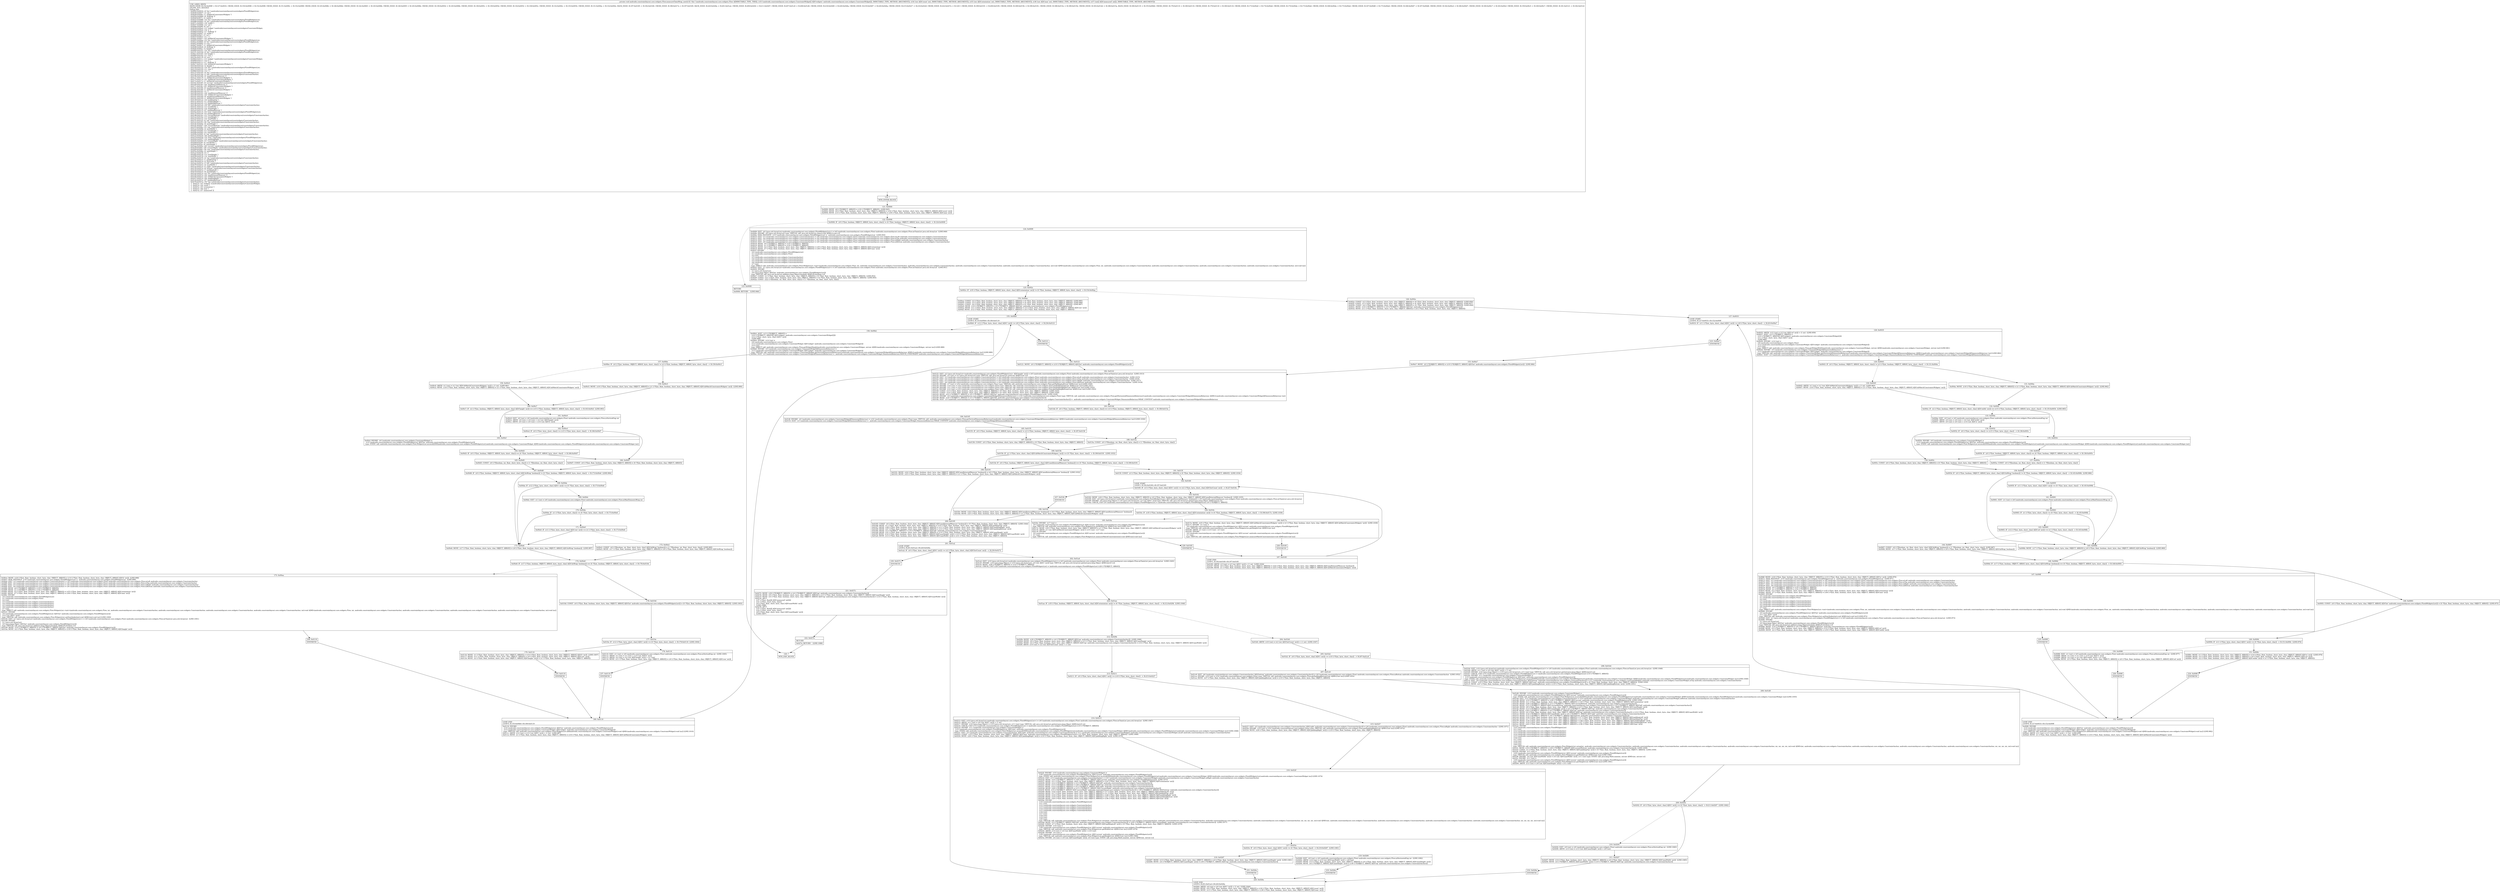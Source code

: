 digraph "CFG forandroidx.constraintlayout.core.widgets.Flow.measureChainWrap_new([Landroidx\/constraintlayout\/core\/widgets\/ConstraintWidget;III[I)V" {
Node_119 [shape=record,label="{119\:\ ?|MTH_ENTER_BLOCK\l}"];
Node_121 [shape=record,label="{121\:\ 0x0000|0x0000: MOVE  (r8 I:??[OBJECT, ARRAY]) = (r32 I:??[OBJECT, ARRAY])  (LINE:945)\l0x0002: MOVE  (r9 I:??[int, float, boolean, short, byte, char, OBJECT, ARRAY]) = (r34 I:??[int, float, boolean, short, byte, char, OBJECT, ARRAY] A[D('count' int)]) \l0x0004: MOVE  (r15 I:??[int, float, boolean, short, byte, char, OBJECT, ARRAY]) = (r36 I:??[int, float, boolean, short, byte, char, OBJECT, ARRAY] A[D('max' int)]) \l}"];
Node_122 [shape=record,label="{122\:\ 0x0006|0x0006: IF  (r9 I:??[int, boolean, OBJECT, ARRAY, byte, short, char]) != (0 ??[int, boolean, OBJECT, ARRAY, byte, short, char])  \-\> B:124:0x0009 \l}"];
Node_123 [shape=record,label="{123\:\ 0x0008|RETURN\l|0x0008: RETURN    (LINE:946)\l}"];
Node_120 [shape=record,label="{120\:\ ?|MTH_EXIT_BLOCK\l}"];
Node_124 [shape=record,label="{124\:\ 0x0009|0x0009: IGET  (r0 I:java.util.ArrayList\<androidx.constraintlayout.core.widgets.Flow$WidgetsList\>) = (r8 I:androidx.constraintlayout.core.widgets.Flow) androidx.constraintlayout.core.widgets.Flow.mChainList java.util.ArrayList  (LINE:949)\l0x000b: INVOKE  (r0 I:java.util.ArrayList) type: VIRTUAL call: java.util.ArrayList.clear():void A[MD:():void (c)]\l0x000e: NEW_INSTANCE  (r10 I:androidx.constraintlayout.core.widgets.Flow$WidgetsList) =  androidx.constraintlayout.core.widgets.Flow$WidgetsList  (LINE:950)\l0x0010: IGET  (r3 I:androidx.constraintlayout.core.widgets.ConstraintAnchor) = (r8 I:androidx.constraintlayout.core.widgets.Flow) androidx.constraintlayout.core.widgets.Flow.mLeft androidx.constraintlayout.core.widgets.ConstraintAnchor \l0x0012: IGET  (r4 I:androidx.constraintlayout.core.widgets.ConstraintAnchor) = (r8 I:androidx.constraintlayout.core.widgets.Flow) androidx.constraintlayout.core.widgets.Flow.mTop androidx.constraintlayout.core.widgets.ConstraintAnchor \l0x0014: IGET  (r5 I:androidx.constraintlayout.core.widgets.ConstraintAnchor) = (r8 I:androidx.constraintlayout.core.widgets.Flow) androidx.constraintlayout.core.widgets.Flow.mRight androidx.constraintlayout.core.widgets.ConstraintAnchor \l0x0016: IGET  (r6 I:androidx.constraintlayout.core.widgets.ConstraintAnchor) = (r8 I:androidx.constraintlayout.core.widgets.Flow) androidx.constraintlayout.core.widgets.Flow.mBottom androidx.constraintlayout.core.widgets.ConstraintAnchor \l0x0018: MOVE  (r0 I:??[OBJECT, ARRAY]) = (r10 I:??[OBJECT, ARRAY]) \l0x0019: MOVE  (r1 I:??[OBJECT, ARRAY]) = (r32 I:??[OBJECT, ARRAY]) \l0x001b: MOVE  (r2 I:??[int, float, boolean, short, byte, char, OBJECT, ARRAY]) = (r35 I:??[int, float, boolean, short, byte, char, OBJECT, ARRAY] A[D('orientation' int)]) \l0x001d: MOVE  (r7 I:??[int, float, boolean, short, byte, char, OBJECT, ARRAY]) = (r36 I:??[int, float, boolean, short, byte, char, OBJECT, ARRAY] A[D('max' int)]) \l0x001f: INVOKE  \l  (r0 I:androidx.constraintlayout.core.widgets.Flow$WidgetsList)\l  (r1 I:androidx.constraintlayout.core.widgets.Flow)\l  (r2 I:int)\l  (r3 I:androidx.constraintlayout.core.widgets.ConstraintAnchor)\l  (r4 I:androidx.constraintlayout.core.widgets.ConstraintAnchor)\l  (r5 I:androidx.constraintlayout.core.widgets.ConstraintAnchor)\l  (r6 I:androidx.constraintlayout.core.widgets.ConstraintAnchor)\l  (r7 I:int)\l type: DIRECT call: androidx.constraintlayout.core.widgets.Flow.WidgetsList.\<init\>(androidx.constraintlayout.core.widgets.Flow, int, androidx.constraintlayout.core.widgets.ConstraintAnchor, androidx.constraintlayout.core.widgets.ConstraintAnchor, androidx.constraintlayout.core.widgets.ConstraintAnchor, androidx.constraintlayout.core.widgets.ConstraintAnchor, int):void A[MD:(androidx.constraintlayout.core.widgets.Flow, int, androidx.constraintlayout.core.widgets.ConstraintAnchor, androidx.constraintlayout.core.widgets.ConstraintAnchor, androidx.constraintlayout.core.widgets.ConstraintAnchor, androidx.constraintlayout.core.widgets.ConstraintAnchor, int):void (m)]\l0x0022: IGET  (r1 I:java.util.ArrayList\<androidx.constraintlayout.core.widgets.Flow$WidgetsList\>) = (r8 I:androidx.constraintlayout.core.widgets.Flow) androidx.constraintlayout.core.widgets.Flow.mChainList java.util.ArrayList  (LINE:951)\l0x0024: INVOKE  \l  (r1 I:java.util.ArrayList)\l  (r0 I:java.lang.Object A[D('list' androidx.constraintlayout.core.widgets.Flow$WidgetsList)])\l type: VIRTUAL call: java.util.ArrayList.add(java.lang.Object):boolean A[MD:(E):boolean (c)]\l0x0027: CONST  (r1 I:??[int, float, boolean, short, byte, char, OBJECT, ARRAY]) = (0 ??[int, float, boolean, short, byte, char, OBJECT, ARRAY])  (LINE:953)\l0x0028: CONST  (r21 I:??[int, float, boolean, short, byte, char, OBJECT, ARRAY]) = (0 ??[int, float, boolean, short, byte, char, OBJECT, ARRAY])  (LINE:955)\l0x002a: CONST  (r22 I:??[boolean, int, float, short, byte, char]) = (1 ??[boolean, int, float, short, byte, char]) \l}"];
Node_125 [shape=record,label="{125\:\ 0x002c|0x002c: IF  (r35 I:??[int, boolean, OBJECT, ARRAY, byte, short, char] A[D('orientation' int)]) != (0 ??[int, boolean, OBJECT, ARRAY, byte, short, char])  \-\> B:154:0x00aa \l}"];
Node_126 [shape=record,label="{126\:\ 0x002e|0x002e: CONST  (r2 I:??[int, float, boolean, short, byte, char, OBJECT, ARRAY]) = (0 ??[int, float, boolean, short, byte, char, OBJECT, ARRAY])  (LINE:956)\l0x002f: CONST  (r3 I:??[int, float, boolean, short, byte, char, OBJECT, ARRAY]) = (0 ??[int, float, boolean, short, byte, char, OBJECT, ARRAY])  (LINE:957)\l0x0030: CONST  (r4 I:??[int, float, boolean, short, byte, char, OBJECT, ARRAY]) = (0 ??[int, float, boolean, short, byte, char, OBJECT, ARRAY])  (LINE:958)\l0x0031: MOVE  (r10 I:??[OBJECT, ARRAY]) = (r0 I:??[OBJECT, ARRAY] A[D('list' androidx.constraintlayout.core.widgets.Flow$WidgetsList)]) \l0x0032: MOVE  (r11 I:??[int, float, boolean, short, byte, char, OBJECT, ARRAY]) = (r4 I:??[int, float, boolean, short, byte, char, OBJECT, ARRAY]) \l}"];
Node_127 [shape=record,label="{127\:\ 0x0033|LOOP_START\lLOOP:0: B:127:0x0033\-\>B:152:0x009f\l|0x0033: IF  (r11 I:??[int, byte, short, char] A[D('i' int)]) \>= (r9 I:??[int, byte, short, char])  \-\> B:223:0x00a7 \l}"];
Node_128 [shape=record,label="{128\:\ 0x0035|0x0035: ARITH  (r12 I:int) = (r3 I:int A[D('col' int)]) + (1 int)  (LINE:959)\l0x0037: AGET  (r13 I:??[OBJECT, ARRAY]) = \l  (r33 I:??[OBJECT, ARRAY][] A[D('widgets' androidx.constraintlayout.core.widgets.ConstraintWidget[])])\l  (r11 I:??[int, short, byte, char] A[D('i' int)])\l  (LINE:960)\l0x0039: INVOKE  (r14 I:int) = \l  (r8 I:androidx.constraintlayout.core.widgets.Flow)\l  (r13 I:androidx.constraintlayout.core.widgets.ConstraintWidget A[D('widget' androidx.constraintlayout.core.widgets.ConstraintWidget)])\l  (r15 I:int)\l type: DIRECT call: androidx.constraintlayout.core.widgets.Flow.getWidgetWidth(androidx.constraintlayout.core.widgets.ConstraintWidget, int):int A[MD:(androidx.constraintlayout.core.widgets.ConstraintWidget, int):int (m)] (LINE:961)\l0x003d: INVOKE  (r0 I:androidx.constraintlayout.core.widgets.ConstraintWidget$DimensionBehaviour) = \l  (r13 I:androidx.constraintlayout.core.widgets.ConstraintWidget A[D('widget' androidx.constraintlayout.core.widgets.ConstraintWidget)])\l type: VIRTUAL call: androidx.constraintlayout.core.widgets.ConstraintWidget.getHorizontalDimensionBehaviour():androidx.constraintlayout.core.widgets.ConstraintWidget$DimensionBehaviour A[MD:():androidx.constraintlayout.core.widgets.ConstraintWidget$DimensionBehaviour (m)] (LINE:962)\l0x0041: SGET  (r3 I:androidx.constraintlayout.core.widgets.ConstraintWidget$DimensionBehaviour) =  androidx.constraintlayout.core.widgets.ConstraintWidget.DimensionBehaviour.MATCH_CONSTRAINT androidx.constraintlayout.core.widgets.ConstraintWidget$DimensionBehaviour \l}"];
Node_129 [shape=record,label="{129\:\ 0x0043|0x0043: IF  (r0 I:??[int, boolean, OBJECT, ARRAY, byte, short, char]) != (r3 I:??[int, boolean, OBJECT, ARRAY, byte, short, char])  \-\> B:131:0x004a \l}"];
Node_130 [shape=record,label="{130\:\ 0x0045|0x0045: ARITH  (r1 I:int) = (r1 I:int A[D('nbMatchConstraintsWidgets' int)]) + (1 int)  (LINE:963)\l0x0047: MOVE  (r16 I:??[int, float, boolean, short, byte, char, OBJECT, ARRAY]) = (r1 I:??[int, float, boolean, short, byte, char, OBJECT, ARRAY] A[D('nbMatchConstraintsWidgets' int)]) \l}"];
Node_132 [shape=record,label="{132\:\ 0x004c|0x004c: IF  (r2 I:??[int, boolean, OBJECT, ARRAY, byte, short, char] A[D('width' int)]) == (r15 I:??[int, boolean, OBJECT, ARRAY, byte, short, char])  \-\> B:135:0x0054  (LINE:965)\l}"];
Node_133 [shape=record,label="{133\:\ 0x004e|0x004e: IGET  (r0 I:int) = (r8 I:androidx.constraintlayout.core.widgets.Flow) androidx.constraintlayout.core.widgets.Flow.mHorizontalGap int \l0x0050: ARITH  (r0 I:int) = (r0 I:int) + (r2 I:int A[D('width' int)]) \l0x0051: ARITH  (r0 I:int) = (r0 I:int) + (r14 I:int A[D('w' int)]) \l}"];
Node_134 [shape=record,label="{134\:\ 0x0052|0x0052: IF  (r0 I:??[int, byte, short, char]) \<= (r15 I:??[int, byte, short, char])  \-\> B:138:0x005c \l}"];
Node_138 [shape=record,label="{138\:\ 0x005c|0x005c: CONST  (r0 I:??[int, float, boolean, short, byte, char, OBJECT, ARRAY]) = (0 ??[int, float, boolean, short, byte, char, OBJECT, ARRAY]) \l}"];
Node_139 [shape=record,label="{139\:\ 0x005d|0x005d: IF  (r0 I:??[int, boolean, OBJECT, ARRAY, byte, short, char] A[D('doWrap' boolean)]) != (0 ??[int, boolean, OBJECT, ARRAY, byte, short, char])  \-\> B:145:0x006b  (LINE:966)\l}"];
Node_140 [shape=record,label="{140\:\ 0x005f|0x005f: IF  (r11 I:??[int, byte, short, char] A[D('i' int)]) \<= (0 ??[int, byte, short, char])  \-\> B:145:0x006b \l}"];
Node_141 [shape=record,label="{141\:\ 0x0061|0x0061: IGET  (r1 I:int) = (r8 I:androidx.constraintlayout.core.widgets.Flow) androidx.constraintlayout.core.widgets.Flow.mMaxElementsWrap int \l}"];
Node_142 [shape=record,label="{142\:\ 0x0063|0x0063: IF  (r1 I:??[int, byte, short, char]) \<= (0 ??[int, byte, short, char])  \-\> B:145:0x006b \l}"];
Node_143 [shape=record,label="{143\:\ 0x0065|0x0065: IF  (r12 I:??[int, byte, short, char] A[D('col' int)]) \<= (r1 I:??[int, byte, short, char])  \-\> B:145:0x006b \l}"];
Node_144 [shape=record,label="{144\:\ 0x0067|0x0067: CONST  (r0 I:??[boolean, int, float, short, byte, char] A[D('doWrap' boolean)]) = (1 ??[boolean, int, float, short, byte, char])  (LINE:967)\l0x0068: MOVE  (r17 I:??[int, float, boolean, short, byte, char, OBJECT, ARRAY]) = (r0 I:??[int, float, boolean, short, byte, char, OBJECT, ARRAY] A[D('doWrap' boolean)]) \l}"];
Node_146 [shape=record,label="{146\:\ 0x006d|0x006d: IF  (r17 I:??[int, boolean, OBJECT, ARRAY, byte, short, char] A[D('doWrap' boolean)]) == (0 ??[int, boolean, OBJECT, ARRAY, byte, short, char])  \-\> B:148:0x0093 \l}"];
Node_147 [shape=record,label="{147\:\ 0x006f|0x006f: MOVE  (r18 I:??[int, float, boolean, short, byte, char, OBJECT, ARRAY]) = (r14 I:??[int, float, boolean, short, byte, char, OBJECT, ARRAY] A[D('w' int)])  (LINE:970)\l0x0071: NEW_INSTANCE  (r19 I:androidx.constraintlayout.core.widgets.Flow$WidgetsList) =  androidx.constraintlayout.core.widgets.Flow$WidgetsList  (LINE:971)\l0x0073: IGET  (r3 I:androidx.constraintlayout.core.widgets.ConstraintAnchor) = (r8 I:androidx.constraintlayout.core.widgets.Flow) androidx.constraintlayout.core.widgets.Flow.mLeft androidx.constraintlayout.core.widgets.ConstraintAnchor \l0x0075: IGET  (r4 I:androidx.constraintlayout.core.widgets.ConstraintAnchor) = (r8 I:androidx.constraintlayout.core.widgets.Flow) androidx.constraintlayout.core.widgets.Flow.mTop androidx.constraintlayout.core.widgets.ConstraintAnchor \l0x0077: IGET  (r5 I:androidx.constraintlayout.core.widgets.ConstraintAnchor) = (r8 I:androidx.constraintlayout.core.widgets.Flow) androidx.constraintlayout.core.widgets.Flow.mRight androidx.constraintlayout.core.widgets.ConstraintAnchor \l0x0079: IGET  (r6 I:androidx.constraintlayout.core.widgets.ConstraintAnchor) = (r8 I:androidx.constraintlayout.core.widgets.Flow) androidx.constraintlayout.core.widgets.Flow.mBottom androidx.constraintlayout.core.widgets.ConstraintAnchor \l0x007b: MOVE  (r0 I:??[OBJECT, ARRAY]) = (r19 I:??[OBJECT, ARRAY]) \l0x007d: MOVE  (r1 I:??[OBJECT, ARRAY]) = (r32 I:??[OBJECT, ARRAY]) \l0x007f: MOVE  (r2 I:??[int, float, boolean, short, byte, char, OBJECT, ARRAY]) = (r35 I:??[int, float, boolean, short, byte, char, OBJECT, ARRAY] A[D('orientation' int)]) \l0x0081: MOVE  (r7 I:??[int, float, boolean, short, byte, char, OBJECT, ARRAY]) = (r36 I:??[int, float, boolean, short, byte, char, OBJECT, ARRAY] A[D('max' int)]) \l0x0083: INVOKE  \l  (r0 I:androidx.constraintlayout.core.widgets.Flow$WidgetsList)\l  (r1 I:androidx.constraintlayout.core.widgets.Flow)\l  (r2 I:int)\l  (r3 I:androidx.constraintlayout.core.widgets.ConstraintAnchor)\l  (r4 I:androidx.constraintlayout.core.widgets.ConstraintAnchor)\l  (r5 I:androidx.constraintlayout.core.widgets.ConstraintAnchor)\l  (r6 I:androidx.constraintlayout.core.widgets.ConstraintAnchor)\l  (r7 I:int)\l type: DIRECT call: androidx.constraintlayout.core.widgets.Flow.WidgetsList.\<init\>(androidx.constraintlayout.core.widgets.Flow, int, androidx.constraintlayout.core.widgets.ConstraintAnchor, androidx.constraintlayout.core.widgets.ConstraintAnchor, androidx.constraintlayout.core.widgets.ConstraintAnchor, androidx.constraintlayout.core.widgets.ConstraintAnchor, int):void A[MD:(androidx.constraintlayout.core.widgets.Flow, int, androidx.constraintlayout.core.widgets.ConstraintAnchor, androidx.constraintlayout.core.widgets.ConstraintAnchor, androidx.constraintlayout.core.widgets.ConstraintAnchor, androidx.constraintlayout.core.widgets.ConstraintAnchor, int):void (m)]\l0x0086: INVOKE  \l  (r0 I:androidx.constraintlayout.core.widgets.Flow$WidgetsList A[D('list' androidx.constraintlayout.core.widgets.Flow$WidgetsList)])\l  (r11 I:int A[D('i' int)])\l type: VIRTUAL call: androidx.constraintlayout.core.widgets.Flow.WidgetsList.setStartIndex(int):void A[MD:(int):void (m)] (LINE:972)\l0x0089: IGET  (r1 I:java.util.ArrayList\<androidx.constraintlayout.core.widgets.Flow$WidgetsList\>) = (r8 I:androidx.constraintlayout.core.widgets.Flow) androidx.constraintlayout.core.widgets.Flow.mChainList java.util.ArrayList  (LINE:973)\l0x008b: INVOKE  \l  (r1 I:java.util.ArrayList)\l  (r0 I:java.lang.Object A[D('list' androidx.constraintlayout.core.widgets.Flow$WidgetsList)])\l type: VIRTUAL call: java.util.ArrayList.add(java.lang.Object):boolean A[MD:(E):boolean (c)]\l0x008e: MOVE  (r10 I:??[OBJECT, ARRAY]) = (r0 I:??[OBJECT, ARRAY] A[D('list' androidx.constraintlayout.core.widgets.Flow$WidgetsList)]) \l0x008f: MOVE  (r3 I:??[int, float, boolean, short, byte, char, OBJECT, ARRAY]) = (r12 I:??[int, float, boolean, short, byte, char, OBJECT, ARRAY] A[D('col' int)]) \l0x0090: MOVE  (r2 I:??[int, float, boolean, short, byte, char, OBJECT, ARRAY]) = (r18 I:??[int, float, boolean, short, byte, char, OBJECT, ARRAY] A[D('width' int)]) \l}"];
Node_225 [shape=record,label="{225\:\ 0x009f|SYNTHETIC\l}"];
Node_152 [shape=record,label="{152\:\ 0x009f|LOOP_END\lLOOP:0: B:127:0x0033\-\>B:152:0x009f\l|0x009f: INVOKE  \l  (r10 I:androidx.constraintlayout.core.widgets.Flow$WidgetsList A[D('list' androidx.constraintlayout.core.widgets.Flow$WidgetsList)])\l  (r13 I:androidx.constraintlayout.core.widgets.ConstraintWidget A[D('widget' androidx.constraintlayout.core.widgets.ConstraintWidget)])\l type: VIRTUAL call: androidx.constraintlayout.core.widgets.Flow.WidgetsList.add(androidx.constraintlayout.core.widgets.ConstraintWidget):void A[MD:(androidx.constraintlayout.core.widgets.ConstraintWidget):void (m)] (LINE:982)\l0x00a2: ARITH  (r11 I:int) = (r11 I:int A[D('i' int)]) + (1 int)  (LINE:958)\l0x00a4: MOVE  (r1 I:??[int, float, boolean, short, byte, char, OBJECT, ARRAY]) = (r16 I:??[int, float, boolean, short, byte, char, OBJECT, ARRAY] A[D('nbMatchConstraintsWidgets' int)]) \l}"];
Node_148 [shape=record,label="{148\:\ 0x0093|0x0093: CONST  (r0 I:??[int, float, boolean, short, byte, char, OBJECT, ARRAY] A[D('list' androidx.constraintlayout.core.widgets.Flow$WidgetsList)]) = (0 ??[int, float, boolean, short, byte, char, OBJECT, ARRAY])  (LINE:975)\l}"];
Node_149 [shape=record,label="{149\:\ 0x0094|0x0094: IF  (r11 I:??[int, byte, short, char] A[D('i' int)]) \<= (0 ??[int, byte, short, char])  \-\> B:151:0x009c  (LINE:976)\l}"];
Node_150 [shape=record,label="{150\:\ 0x0096|0x0096: IGET  (r1 I:int) = (r8 I:androidx.constraintlayout.core.widgets.Flow) androidx.constraintlayout.core.widgets.Flow.mHorizontalGap int  (LINE:977)\l0x0098: ARITH  (r1 I:int) = (r1 I:int) + (r14 I:int A[D('w' int)]) \l0x0099: ARITH  (r2 I:int) = (r2 I:int A[D('width' int)]) + (r1 I:int) \l0x009a: MOVE  (r3 I:??[int, float, boolean, short, byte, char, OBJECT, ARRAY]) = (r0 I:??[int, float, boolean, short, byte, char, OBJECT, ARRAY] A[D('col' int)]) \l}"];
Node_226 [shape=record,label="{226\:\ 0x009f|SYNTHETIC\l}"];
Node_151 [shape=record,label="{151\:\ 0x009c|0x009c: MOVE  (r1 I:??[int, float, boolean, short, byte, char, OBJECT, ARRAY]) = (r14 I:??[int, float, boolean, short, byte, char, OBJECT, ARRAY] A[D('w' int)])  (LINE:979)\l0x009d: MOVE  (r3 I:??[int, float, boolean, short, byte, char, OBJECT, ARRAY]) = (r0 I:??[int, float, boolean, short, byte, char, OBJECT, ARRAY] A[D('col' int)]) \l0x009e: MOVE  (r2 I:??[int, float, boolean, short, byte, char, OBJECT, ARRAY] A[D('width' int)]) = (r1 I:??[int, float, boolean, short, byte, char, OBJECT, ARRAY]) \l}"];
Node_224 [shape=record,label="{224\:\ 0x009f|SYNTHETIC\l}"];
Node_145 [shape=record,label="{145\:\ 0x006b|0x006b: MOVE  (r17 I:??[int, float, boolean, short, byte, char, OBJECT, ARRAY]) = (r0 I:??[int, float, boolean, short, byte, char, OBJECT, ARRAY] A[D('doWrap' boolean)])  (LINE:969)\l}"];
Node_135 [shape=record,label="{135\:\ 0x0054|0x0054: INVOKE  (r0 I:androidx.constraintlayout.core.widgets.ConstraintWidget) = \l  (r10 I:androidx.constraintlayout.core.widgets.Flow$WidgetsList A[D('list' androidx.constraintlayout.core.widgets.Flow$WidgetsList)])\l type: STATIC call: androidx.constraintlayout.core.widgets.Flow.WidgetsList.access$2000(androidx.constraintlayout.core.widgets.Flow$WidgetsList):androidx.constraintlayout.core.widgets.ConstraintWidget A[MD:(androidx.constraintlayout.core.widgets.Flow$WidgetsList):androidx.constraintlayout.core.widgets.ConstraintWidget (m)]\l}"];
Node_136 [shape=record,label="{136\:\ 0x0058|0x0058: IF  (r0 I:??[int, boolean, OBJECT, ARRAY, byte, short, char]) == (0 ??[int, boolean, OBJECT, ARRAY, byte, short, char])  \-\> B:138:0x005c \l}"];
Node_137 [shape=record,label="{137\:\ 0x005a|0x005a: CONST  (r0 I:??[boolean, int, float, short, byte, char]) = (1 ??[boolean, int, float, short, byte, char]) \l}"];
Node_131 [shape=record,label="{131\:\ 0x004a|0x004a: MOVE  (r16 I:??[int, float, boolean, short, byte, char, OBJECT, ARRAY]) = (r1 I:??[int, float, boolean, short, byte, char, OBJECT, ARRAY] A[D('nbMatchConstraintsWidgets' int)])  (LINE:962)\l}"];
Node_223 [shape=record,label="{223\:\ 0x00a7|SYNTHETIC\l}"];
Node_153 [shape=record,label="{153\:\ 0x00a7|0x00a7: MOVE  (r0 I:??[OBJECT, ARRAY]) = (r10 I:??[OBJECT, ARRAY] A[D('list' androidx.constraintlayout.core.widgets.Flow$WidgetsList)])  (LINE:984)\l}"];
Node_182 [shape=record,label="{182\:\ 0x0122|0x0122: IGET  (r2 I:java.util.ArrayList\<androidx.constraintlayout.core.widgets.Flow$WidgetsList\> A[D('height' int)]) = (r8 I:androidx.constraintlayout.core.widgets.Flow) androidx.constraintlayout.core.widgets.Flow.mChainList java.util.ArrayList  (LINE:1013)\l0x0124: INVOKE  (r2 I:int) = (r2 I:java.util.ArrayList) type: VIRTUAL call: java.util.ArrayList.size():int A[MD:():int (c)]\l0x0128: IGET  (r3 I:androidx.constraintlayout.core.widgets.ConstraintAnchor) = (r8 I:androidx.constraintlayout.core.widgets.Flow) androidx.constraintlayout.core.widgets.Flow.mLeft androidx.constraintlayout.core.widgets.ConstraintAnchor  (LINE:1015)\l0x012a: IGET  (r4 I:androidx.constraintlayout.core.widgets.ConstraintAnchor) = (r8 I:androidx.constraintlayout.core.widgets.Flow) androidx.constraintlayout.core.widgets.Flow.mTop androidx.constraintlayout.core.widgets.ConstraintAnchor  (LINE:1016)\l0x012c: IGET  (r5 I:androidx.constraintlayout.core.widgets.ConstraintAnchor) = (r8 I:androidx.constraintlayout.core.widgets.Flow) androidx.constraintlayout.core.widgets.Flow.mRight androidx.constraintlayout.core.widgets.ConstraintAnchor  (LINE:1017)\l0x012e: IGET  (r6 I:androidx.constraintlayout.core.widgets.ConstraintAnchor) = (r8 I:androidx.constraintlayout.core.widgets.Flow) androidx.constraintlayout.core.widgets.Flow.mBottom androidx.constraintlayout.core.widgets.ConstraintAnchor  (LINE:1018)\l0x0130: INVOKE  (r7 I:int) = (r32 I:androidx.constraintlayout.core.widgets.Flow) type: VIRTUAL call: androidx.constraintlayout.core.widgets.Flow.getPaddingLeft():int A[MD:():int (m)] (LINE:1020)\l0x0134: INVOKE  (r10 I:int) = (r32 I:androidx.constraintlayout.core.widgets.Flow) type: VIRTUAL call: androidx.constraintlayout.core.widgets.Flow.getPaddingTop():int A[MD:():int (m)] (LINE:1021)\l0x0138: INVOKE  (r11 I:int) = (r32 I:androidx.constraintlayout.core.widgets.Flow) type: VIRTUAL call: androidx.constraintlayout.core.widgets.Flow.getPaddingRight():int A[MD:():int (m)] (LINE:1022)\l0x013c: INVOKE  (r12 I:int) = (r32 I:androidx.constraintlayout.core.widgets.Flow) type: VIRTUAL call: androidx.constraintlayout.core.widgets.Flow.getPaddingBottom():int A[MD:():int (m)] (LINE:1023)\l0x0140: CONST  (r13 I:??[int, float, boolean, short, byte, char, OBJECT, ARRAY]) = (0 ??[int, float, boolean, short, byte, char, OBJECT, ARRAY])  (LINE:1025)\l0x0141: CONST  (r14 I:??[int, float, boolean, short, byte, char, OBJECT, ARRAY]) = (0 ??[int, float, boolean, short, byte, char, OBJECT, ARRAY])  (LINE:1026)\l0x0143: MOVE  (r23 I:??[OBJECT, ARRAY]) = (r0 I:??[OBJECT, ARRAY] A[D('list' androidx.constraintlayout.core.widgets.Flow$WidgetsList)])  (LINE:1029)\l0x0145: INVOKE  (r0 I:androidx.constraintlayout.core.widgets.ConstraintWidget$DimensionBehaviour) = (r32 I:androidx.constraintlayout.core.widgets.Flow) type: VIRTUAL call: androidx.constraintlayout.core.widgets.Flow.getHorizontalDimensionBehaviour():androidx.constraintlayout.core.widgets.ConstraintWidget$DimensionBehaviour A[MD:():androidx.constraintlayout.core.widgets.ConstraintWidget$DimensionBehaviour (m)]\l0x0149: MOVE  (r16 I:??[OBJECT, ARRAY]) = (r3 I:??[OBJECT, ARRAY] A[D('left' androidx.constraintlayout.core.widgets.ConstraintAnchor)]) \l0x014b: SGET  (r3 I:androidx.constraintlayout.core.widgets.ConstraintWidget$DimensionBehaviour A[D('left' androidx.constraintlayout.core.widgets.ConstraintAnchor)]) =  androidx.constraintlayout.core.widgets.ConstraintWidget.DimensionBehaviour.WRAP_CONTENT androidx.constraintlayout.core.widgets.ConstraintWidget$DimensionBehaviour \l}"];
Node_183 [shape=record,label="{183\:\ 0x014d|0x014d: IF  (r0 I:??[int, boolean, OBJECT, ARRAY, byte, short, char]) == (r3 I:??[int, boolean, OBJECT, ARRAY, byte, short, char])  \-\> B:188:0x015a \l}"];
Node_184 [shape=record,label="{184\:\ 0x014f|0x014f: INVOKE  (r0 I:androidx.constraintlayout.core.widgets.ConstraintWidget$DimensionBehaviour) = (r32 I:androidx.constraintlayout.core.widgets.Flow) type: VIRTUAL call: androidx.constraintlayout.core.widgets.Flow.getVerticalDimensionBehaviour():androidx.constraintlayout.core.widgets.ConstraintWidget$DimensionBehaviour A[MD:():androidx.constraintlayout.core.widgets.ConstraintWidget$DimensionBehaviour (m)] (LINE:1030)\l0x0153: SGET  (r3 I:androidx.constraintlayout.core.widgets.ConstraintWidget$DimensionBehaviour) =  androidx.constraintlayout.core.widgets.ConstraintWidget.DimensionBehaviour.WRAP_CONTENT androidx.constraintlayout.core.widgets.ConstraintWidget$DimensionBehaviour \l}"];
Node_185 [shape=record,label="{185\:\ 0x0155|0x0155: IF  (r0 I:??[int, boolean, OBJECT, ARRAY, byte, short, char]) != (r3 I:??[int, boolean, OBJECT, ARRAY, byte, short, char])  \-\> B:187:0x0158 \l}"];
Node_187 [shape=record,label="{187\:\ 0x0158|0x0158: CONST  (r0 I:??[int, float, boolean, short, byte, char, OBJECT, ARRAY]) = (0 ??[int, float, boolean, short, byte, char, OBJECT, ARRAY]) \l}"];
Node_189 [shape=record,label="{189\:\ 0x015b|0x015b: IF  (r1 I:??[int, byte, short, char] A[D('nbMatchConstraintsWidgets' int)]) \<= (0 ??[int, byte, short, char])  \-\> B:199:0x0191  (LINE:1032)\l}"];
Node_190 [shape=record,label="{190\:\ 0x015d|0x015d: IF  (r0 I:??[int, boolean, OBJECT, ARRAY, byte, short, char] A[D('needInternalMeasure' boolean)]) == (0 ??[int, boolean, OBJECT, ARRAY, byte, short, char])  \-\> B:199:0x0191 \l}"];
Node_191 [shape=record,label="{191\:\ 0x015f|0x015f: CONST  (r3 I:??[int, float, boolean, short, byte, char, OBJECT, ARRAY]) = (0 ??[int, float, boolean, short, byte, char, OBJECT, ARRAY])  (LINE:1034)\l}"];
Node_192 [shape=record,label="{192\:\ 0x0160|LOOP_START\lLOOP:1: B:192:0x0160\-\>B:197:0x0185\l|0x0160: IF  (r3 I:??[int, byte, short, char] A[D('i' int)]) \>= (r2 I:??[int, byte, short, char] A[D('listCount' int)])  \-\> B:227:0x018c \l}"];
Node_193 [shape=record,label="{193\:\ 0x0162|0x0162: MOVE  (r24 I:??[int, float, boolean, short, byte, char, OBJECT, ARRAY]) = (r0 I:??[int, float, boolean, short, byte, char, OBJECT, ARRAY] A[D('needInternalMeasure' boolean)])  (LINE:1035)\l0x0164: IGET  (r0 I:java.util.ArrayList\<androidx.constraintlayout.core.widgets.Flow$WidgetsList\> A[D('needInternalMeasure' boolean)]) = (r8 I:androidx.constraintlayout.core.widgets.Flow) androidx.constraintlayout.core.widgets.Flow.mChainList java.util.ArrayList \l0x0166: INVOKE  (r0 I:java.lang.Object) = (r0 I:java.util.ArrayList), (r3 I:int A[D('i' int)]) type: VIRTUAL call: java.util.ArrayList.get(int):java.lang.Object A[MD:(int):E (c)]\l0x016a: CHECK_CAST (r0 I:androidx.constraintlayout.core.widgets.Flow$WidgetsList) = (androidx.constraintlayout.core.widgets.Flow$WidgetsList) (r0 I:??[OBJECT, ARRAY]) \l}"];
Node_194 [shape=record,label="{194\:\ 0x016c|0x016c: IF  (r35 I:??[int, boolean, OBJECT, ARRAY, byte, short, char] A[D('orientation' int)]) != (0 ??[int, boolean, OBJECT, ARRAY, byte, short, char])  \-\> B:196:0x017a  (LINE:1036)\l}"];
Node_195 [shape=record,label="{195\:\ 0x016e|0x016e: INVOKE  (r17 I:int) = \l  (r0 I:androidx.constraintlayout.core.widgets.Flow$WidgetsList A[D('current' androidx.constraintlayout.core.widgets.Flow$WidgetsList)])\l type: VIRTUAL call: androidx.constraintlayout.core.widgets.Flow.WidgetsList.getWidth():int A[MD:():int (m)] (LINE:1037)\l0x0172: MOVE  (r25 I:??[int, float, boolean, short, byte, char, OBJECT, ARRAY]) = (r1 I:??[int, float, boolean, short, byte, char, OBJECT, ARRAY] A[D('nbMatchConstraintsWidgets' int)]) \l0x0174: ARITH  (r1 I:int A[D('nbMatchConstraintsWidgets' int)]) = (r15 I:int) \- (r17 I:int) \l0x0176: INVOKE  \l  (r0 I:androidx.constraintlayout.core.widgets.Flow$WidgetsList A[D('current' androidx.constraintlayout.core.widgets.Flow$WidgetsList)])\l  (r1 I:int)\l type: VIRTUAL call: androidx.constraintlayout.core.widgets.Flow.WidgetsList.measureMatchConstraints(int):void A[MD:(int):void (m)]\l}"];
Node_229 [shape=record,label="{229\:\ 0x0185|SYNTHETIC\l}"];
Node_197 [shape=record,label="{197\:\ 0x0185|LOOP_END\lLOOP:1: B:192:0x0160\-\>B:197:0x0185\l|0x0185: ARITH  (r3 I:int) = (r3 I:int A[D('i' int)]) + (1 int)  (LINE:1034)\l0x0187: MOVE  (r0 I:??[int, float, boolean, short, byte, char, OBJECT, ARRAY]) = (r24 I:??[int, float, boolean, short, byte, char, OBJECT, ARRAY] A[D('needInternalMeasure' boolean)]) \l0x0189: MOVE  (r1 I:??[int, float, boolean, short, byte, char, OBJECT, ARRAY]) = (r25 I:??[int, float, boolean, short, byte, char, OBJECT, ARRAY] A[D('nbMatchConstraintsWidgets' int)]) \l}"];
Node_196 [shape=record,label="{196\:\ 0x017a|0x017a: MOVE  (r25 I:??[int, float, boolean, short, byte, char, OBJECT, ARRAY] A[D('nbMatchConstraintsWidgets' int)]) = (r1 I:??[int, float, boolean, short, byte, char, OBJECT, ARRAY] A[D('nbMatchConstraintsWidgets' int)])  (LINE:1039)\l0x017c: INVOKE  (r1 I:int) = \l  (r0 I:androidx.constraintlayout.core.widgets.Flow$WidgetsList A[D('current' androidx.constraintlayout.core.widgets.Flow$WidgetsList)])\l type: VIRTUAL call: androidx.constraintlayout.core.widgets.Flow.WidgetsList.getHeight():int A[MD:():int (m)]\l0x0180: ARITH  (r1 I:int) = (r15 I:int) \- (r1 I:int) \l0x0182: INVOKE  \l  (r0 I:androidx.constraintlayout.core.widgets.Flow$WidgetsList A[D('current' androidx.constraintlayout.core.widgets.Flow$WidgetsList)])\l  (r1 I:int)\l type: VIRTUAL call: androidx.constraintlayout.core.widgets.Flow.WidgetsList.measureMatchConstraints(int):void A[MD:(int):void (m)]\l}"];
Node_228 [shape=record,label="{228\:\ 0x0185|SYNTHETIC\l}"];
Node_227 [shape=record,label="{227\:\ 0x018c|SYNTHETIC\l}"];
Node_198 [shape=record,label="{198\:\ 0x018c|0x018c: MOVE  (r24 I:??[int, float, boolean, short, byte, char, OBJECT, ARRAY] A[D('needInternalMeasure' boolean)]) = (r0 I:??[int, float, boolean, short, byte, char, OBJECT, ARRAY] A[D('needInternalMeasure' boolean)]) \l0x018e: MOVE  (r25 I:??[int, float, boolean, short, byte, char, OBJECT, ARRAY]) = (r1 I:??[int, float, boolean, short, byte, char, OBJECT, ARRAY] A[D('nbMatchConstraintsWidgets' int)]) \l}"];
Node_200 [shape=record,label="{200\:\ 0x0195|0x0195: CONST  (r0 I:??[int, float, boolean, short, byte, char, OBJECT, ARRAY] A[D('needInternalMeasure' boolean)]) = (0 ??[int, float, boolean, short, byte, char, OBJECT, ARRAY])  (LINE:1044)\l0x0196: MOVE  (r1 I:??[int, float, boolean, short, byte, char, OBJECT, ARRAY]) = (r10 I:??[int, float, boolean, short, byte, char, OBJECT, ARRAY] A[D('paddingTop' int)]) \l0x0197: MOVE  (r26 I:??[int, float, boolean, short, byte, char, OBJECT, ARRAY]) = (r11 I:??[int, float, boolean, short, byte, char, OBJECT, ARRAY] A[D('paddingRight' int)]) \l0x0199: MOVE  (r27 I:??[int, float, boolean, short, byte, char, OBJECT, ARRAY]) = (r12 I:??[int, float, boolean, short, byte, char, OBJECT, ARRAY] A[D('paddingBottom' int)]) \l0x019b: MOVE  (r3 I:??[OBJECT, ARRAY]) = (r16 I:??[OBJECT, ARRAY] A[D('left' androidx.constraintlayout.core.widgets.ConstraintAnchor)]) \l0x019d: MOVE  (r31 I:??[int, float, boolean, short, byte, char, OBJECT, ARRAY]) = (r14 I:??[int, float, boolean, short, byte, char, OBJECT, ARRAY] A[D('maxHeight' int)]) \l0x019f: MOVE  (r14 I:??[int, float, boolean, short, byte, char, OBJECT, ARRAY] A[D('maxHeight' int)]) = (r13 I:??[int, float, boolean, short, byte, char, OBJECT, ARRAY] A[D('maxWidth' int)]) \l0x01a0: MOVE  (r13 I:??[int, float, boolean, short, byte, char, OBJECT, ARRAY] A[D('maxWidth' int)]) = (r31 I:??[int, float, boolean, short, byte, char, OBJECT, ARRAY]) \l}"];
Node_201 [shape=record,label="{201\:\ 0x01a2|LOOP_START\lLOOP:2: B:201:0x01a2\-\>B:220:0x026a\l|0x01a2: IF  (r0 I:??[int, byte, short, char] A[D('i' int)]) \>= (r2 I:??[int, byte, short, char] A[D('listCount' int)])  \-\> B:230:0x0272 \l}"];
Node_202 [shape=record,label="{202\:\ 0x01a4|0x01a4: IGET  (r10 I:java.util.ArrayList\<androidx.constraintlayout.core.widgets.Flow$WidgetsList\>) = (r8 I:androidx.constraintlayout.core.widgets.Flow) androidx.constraintlayout.core.widgets.Flow.mChainList java.util.ArrayList  (LINE:1045)\l0x01a6: INVOKE  (r10 I:java.lang.Object) = (r10 I:java.util.ArrayList), (r0 I:int A[D('i' int)]) type: VIRTUAL call: java.util.ArrayList.get(int):java.lang.Object A[MD:(int):E (c)]\l0x01aa: MOVE  (r28 I:??[OBJECT, ARRAY]) = (r10 I:??[OBJECT, ARRAY]) \l0x01ac: CHECK_CAST (r28 I:androidx.constraintlayout.core.widgets.Flow$WidgetsList) = (androidx.constraintlayout.core.widgets.Flow$WidgetsList) (r28 I:??[OBJECT, ARRAY]) \l}"];
Node_203 [shape=record,label="{203\:\ 0x01ae|0x01ae: IF  (r35 I:??[int, boolean, OBJECT, ARRAY, byte, short, char] A[D('orientation' int)]) != (0 ??[int, boolean, OBJECT, ARRAY, byte, short, char])  \-\> B:212:0x020b  (LINE:1046)\l}"];
Node_204 [shape=record,label="{204\:\ 0x01b0|0x01b0: ARITH  (r10 I:int) = (r2 I:int A[D('listCount' int)]) + (\-1 int)  (LINE:1047)\l}"];
Node_205 [shape=record,label="{205\:\ 0x01b2|0x01b2: IF  (r0 I:??[int, byte, short, char] A[D('i' int)]) \>= (r10 I:??[int, byte, short, char])  \-\> B:207:0x01c8 \l}"];
Node_206 [shape=record,label="{206\:\ 0x01b4|0x01b4: IGET  (r10 I:java.util.ArrayList\<androidx.constraintlayout.core.widgets.Flow$WidgetsList\>) = (r8 I:androidx.constraintlayout.core.widgets.Flow) androidx.constraintlayout.core.widgets.Flow.mChainList java.util.ArrayList  (LINE:1048)\l0x01b6: ARITH  (r11 I:int) = (r0 I:int A[D('i' int)]) + (1 int) \l0x01b8: INVOKE  (r10 I:java.lang.Object) = (r10 I:java.util.ArrayList), (r11 I:int) type: VIRTUAL call: java.util.ArrayList.get(int):java.lang.Object A[MD:(int):E (c)]\l0x01bc: CHECK_CAST (r10 I:androidx.constraintlayout.core.widgets.Flow$WidgetsList) = (androidx.constraintlayout.core.widgets.Flow$WidgetsList) (r10 I:??[OBJECT, ARRAY]) \l0x01be: INVOKE  (r11 I:androidx.constraintlayout.core.widgets.ConstraintWidget) = \l  (r10 I:androidx.constraintlayout.core.widgets.Flow$WidgetsList A[D('next' androidx.constraintlayout.core.widgets.Flow$WidgetsList)])\l type: STATIC call: androidx.constraintlayout.core.widgets.Flow.WidgetsList.access$2000(androidx.constraintlayout.core.widgets.Flow$WidgetsList):androidx.constraintlayout.core.widgets.ConstraintWidget A[MD:(androidx.constraintlayout.core.widgets.Flow$WidgetsList):androidx.constraintlayout.core.widgets.ConstraintWidget (m)] (LINE:1049)\l0x01c2: IGET  (r6 I:androidx.constraintlayout.core.widgets.ConstraintAnchor A[D('bottom' androidx.constraintlayout.core.widgets.ConstraintAnchor)]) = (r11 I:androidx.constraintlayout.core.widgets.ConstraintWidget) androidx.constraintlayout.core.widgets.ConstraintWidget.mTop androidx.constraintlayout.core.widgets.ConstraintAnchor \l0x01c4: CONST  (r10 I:??[int, float, boolean, short, byte, char, OBJECT, ARRAY] A[D('next' androidx.constraintlayout.core.widgets.Flow$WidgetsList)]) = (0 ??[int, float, boolean, short, byte, char, OBJECT, ARRAY])  (LINE:1050)\l0x01c5: MOVE  (r27 I:??[int, float, boolean, short, byte, char, OBJECT, ARRAY] A[D('paddingBottom' int)]) = (r10 I:??[int, float, boolean, short, byte, char, OBJECT, ARRAY] A[D('paddingBottom' int)])  (LINE:1051)\l}"];
Node_208 [shape=record,label="{208\:\ 0x01d0|0x01d0: INVOKE  (r10 I:androidx.constraintlayout.core.widgets.ConstraintWidget) = \l  (r28 I:androidx.constraintlayout.core.widgets.Flow$WidgetsList A[D('current' androidx.constraintlayout.core.widgets.Flow$WidgetsList)])\l type: STATIC call: androidx.constraintlayout.core.widgets.Flow.WidgetsList.access$2000(androidx.constraintlayout.core.widgets.Flow$WidgetsList):androidx.constraintlayout.core.widgets.ConstraintWidget A[MD:(androidx.constraintlayout.core.widgets.Flow$WidgetsList):androidx.constraintlayout.core.widgets.ConstraintWidget (m)] (LINE:1055)\l0x01d4: IGET  (r12 I:androidx.constraintlayout.core.widgets.ConstraintAnchor) = (r10 I:androidx.constraintlayout.core.widgets.ConstraintWidget) androidx.constraintlayout.core.widgets.ConstraintWidget.mBottom androidx.constraintlayout.core.widgets.ConstraintAnchor \l0x01d6: MOVE  (r10 I:??[OBJECT, ARRAY]) = (r28 I:??[OBJECT, ARRAY] A[D('current' androidx.constraintlayout.core.widgets.Flow$WidgetsList)])  (LINE:1056)\l0x01d8: MOVE  (r11 I:??[int, float, boolean, short, byte, char, OBJECT, ARRAY]) = (r35 I:??[int, float, boolean, short, byte, char, OBJECT, ARRAY] A[D('orientation' int)]) \l0x01da: MOVE  (r29 I:??[OBJECT, ARRAY]) = (r12 I:??[OBJECT, ARRAY] A[D('currentBottom' androidx.constraintlayout.core.widgets.ConstraintAnchor)]) \l0x01dc: MOVE  (r12 I:??[OBJECT, ARRAY] A[D('currentBottom' androidx.constraintlayout.core.widgets.ConstraintAnchor)]) = (r3 I:??[OBJECT, ARRAY] A[D('left' androidx.constraintlayout.core.widgets.ConstraintAnchor)]) \l0x01dd: MOVE  (r9 I:??[int, float, boolean, short, byte, char, OBJECT, ARRAY]) = (r13 I:??[int, float, boolean, short, byte, char, OBJECT, ARRAY] A[D('maxHeight' int)]) \l0x01de: MOVE  (r13 I:??[OBJECT, ARRAY] A[D('maxHeight' int)]) = (r4 I:??[OBJECT, ARRAY] A[D('top' androidx.constraintlayout.core.widgets.ConstraintAnchor)]) \l0x01df: MOVE  (r30 I:??[OBJECT, ARRAY]) = (r4 I:??[OBJECT, ARRAY] A[D('top' androidx.constraintlayout.core.widgets.ConstraintAnchor)]) \l0x01e1: MOVE  (r4 I:??[int, float, boolean, short, byte, char, OBJECT, ARRAY] A[D('top' androidx.constraintlayout.core.widgets.ConstraintAnchor)]) = (r14 I:??[int, float, boolean, short, byte, char, OBJECT, ARRAY] A[D('maxWidth' int)]) \l0x01e2: MOVE  (r14 I:??[OBJECT, ARRAY] A[D('maxWidth' int)]) = (r5 I:??[OBJECT, ARRAY] A[D('right' androidx.constraintlayout.core.widgets.ConstraintAnchor)]) \l0x01e3: MOVE  (r15 I:??[OBJECT, ARRAY]) = (r6 I:??[OBJECT, ARRAY] A[D('bottom' androidx.constraintlayout.core.widgets.ConstraintAnchor)]) \l0x01e4: MOVE  (r16 I:??[int, float, boolean, short, byte, char, OBJECT, ARRAY]) = (r7 I:??[int, float, boolean, short, byte, char, OBJECT, ARRAY] A[D('paddingLeft' int)]) \l0x01e6: MOVE  (r17 I:??[int, float, boolean, short, byte, char, OBJECT, ARRAY]) = (r1 I:??[int, float, boolean, short, byte, char, OBJECT, ARRAY] A[D('paddingTop' int)]) \l0x01e8: MOVE  (r18 I:??[int, float, boolean, short, byte, char, OBJECT, ARRAY]) = (r26 I:??[int, float, boolean, short, byte, char, OBJECT, ARRAY] A[D('paddingRight' int)]) \l0x01ea: MOVE  (r19 I:??[int, float, boolean, short, byte, char, OBJECT, ARRAY]) = (r27 I:??[int, float, boolean, short, byte, char, OBJECT, ARRAY] A[D('paddingBottom' int)]) \l0x01ec: MOVE  (r20 I:??[int, float, boolean, short, byte, char, OBJECT, ARRAY]) = (r36 I:??[int, float, boolean, short, byte, char, OBJECT, ARRAY] A[D('max' int)]) \l0x01ee: INVOKE  \l  (r10 I:androidx.constraintlayout.core.widgets.Flow$WidgetsList)\l  (r11 I:int)\l  (r12 I:androidx.constraintlayout.core.widgets.ConstraintAnchor)\l  (r13 I:androidx.constraintlayout.core.widgets.ConstraintAnchor)\l  (r14 I:androidx.constraintlayout.core.widgets.ConstraintAnchor)\l  (r15 I:androidx.constraintlayout.core.widgets.ConstraintAnchor)\l  (r16 I:int)\l  (r17 I:int)\l  (r18 I:int)\l  (r19 I:int)\l  (r20 I:int)\l type: VIRTUAL call: androidx.constraintlayout.core.widgets.Flow.WidgetsList.setup(int, androidx.constraintlayout.core.widgets.ConstraintAnchor, androidx.constraintlayout.core.widgets.ConstraintAnchor, androidx.constraintlayout.core.widgets.ConstraintAnchor, androidx.constraintlayout.core.widgets.ConstraintAnchor, int, int, int, int, int):void A[MD:(int, androidx.constraintlayout.core.widgets.ConstraintAnchor, androidx.constraintlayout.core.widgets.ConstraintAnchor, androidx.constraintlayout.core.widgets.ConstraintAnchor, androidx.constraintlayout.core.widgets.ConstraintAnchor, int, int, int, int, int):void (m)]\l0x01f1: MOVE  (r10 I:??[OBJECT, ARRAY]) = (r29 I:??[OBJECT, ARRAY] A[D('currentBottom' androidx.constraintlayout.core.widgets.ConstraintAnchor)])  (LINE:1058)\l0x01f3: CONST  (r1 I:??[int, float, boolean, short, byte, char, OBJECT, ARRAY] A[D('paddingTop' int)]) = (0 ??[int, float, boolean, short, byte, char, OBJECT, ARRAY])  (LINE:1059)\l0x01f4: INVOKE  (r11 I:int) = \l  (r28 I:androidx.constraintlayout.core.widgets.Flow$WidgetsList A[D('current' androidx.constraintlayout.core.widgets.Flow$WidgetsList)])\l type: VIRTUAL call: androidx.constraintlayout.core.widgets.Flow.WidgetsList.getWidth():int A[MD:():int (m)] (LINE:1060)\l0x01f8: INVOKE  (r4 I:int A[D('maxWidth' int)]) = (r4 I:int A[D('maxWidth' int)]), (r11 I:int) type: STATIC call: java.lang.Math.max(int, int):int A[MD:(int, int):int (c)]\l0x01fc: INVOKE  (r11 I:int) = \l  (r28 I:androidx.constraintlayout.core.widgets.Flow$WidgetsList A[D('current' androidx.constraintlayout.core.widgets.Flow$WidgetsList)])\l type: VIRTUAL call: androidx.constraintlayout.core.widgets.Flow.WidgetsList.getHeight():int A[MD:():int (m)] (LINE:1061)\l0x0200: ARITH  (r13 I:int) = (r9 I:int A[D('maxHeight' int)]) + (r11 I:int) \l}"];
Node_209 [shape=record,label="{209\:\ 0x0202|0x0202: IF  (r0 I:??[int, byte, short, char] A[D('i' int)]) \<= (0 ??[int, byte, short, char])  \-\> B:211:0x0207  (LINE:1062)\l}"];
Node_210 [shape=record,label="{210\:\ 0x0204|0x0204: IGET  (r9 I:int) = (r8 I:androidx.constraintlayout.core.widgets.Flow) androidx.constraintlayout.core.widgets.Flow.mVerticalGap int  (LINE:1063)\l0x0206: ARITH  (r13 I:int) = (r13 I:int A[D('maxHeight' int)]) + (r9 I:int) \l}"];
Node_211 [shape=record,label="{211\:\ 0x0207|0x0207: MOVE  (r14 I:??[int, float, boolean, short, byte, char, OBJECT, ARRAY]) = (r4 I:??[int, float, boolean, short, byte, char, OBJECT, ARRAY] A[D('maxWidth' int)])  (LINE:1065)\l0x0208: MOVE  (r4 I:??[OBJECT, ARRAY] A[D('maxWidth' int)]) = (r10 I:??[OBJECT, ARRAY] A[D('top' androidx.constraintlayout.core.widgets.ConstraintAnchor)]) \l}"];
Node_232 [shape=record,label="{232\:\ 0x026a|SYNTHETIC\l}"];
Node_220 [shape=record,label="{220\:\ 0x026a|LOOP_END\lLOOP:2: B:201:0x01a2\-\>B:220:0x026a\l|0x026a: ARITH  (r0 I:int) = (r0 I:int A[D('i' int)]) + (1 int)  (LINE:1044)\l0x026c: MOVE  (r9 I:??[int, float, boolean, short, byte, char, OBJECT, ARRAY]) = (r34 I:??[int, float, boolean, short, byte, char, OBJECT, ARRAY] A[D('count' int)]) \l0x026e: MOVE  (r15 I:??[int, float, boolean, short, byte, char, OBJECT, ARRAY]) = (r36 I:??[int, float, boolean, short, byte, char, OBJECT, ARRAY] A[D('max' int)]) \l}"];
Node_207 [shape=record,label="{207\:\ 0x01c8|0x01c8: IGET  (r6 I:androidx.constraintlayout.core.widgets.ConstraintAnchor A[D('bottom' androidx.constraintlayout.core.widgets.ConstraintAnchor)]) = (r8 I:androidx.constraintlayout.core.widgets.Flow) androidx.constraintlayout.core.widgets.Flow.mBottom androidx.constraintlayout.core.widgets.ConstraintAnchor  (LINE:1052)\l0x01ca: INVOKE  (r10 I:int) = (r32 I:androidx.constraintlayout.core.widgets.Flow) type: VIRTUAL call: androidx.constraintlayout.core.widgets.Flow.getPaddingBottom():int A[MD:():int (m)] (LINE:1053)\l0x01ce: MOVE  (r27 I:??[int, float, boolean, short, byte, char, OBJECT, ARRAY] A[D('paddingBottom' int)]) = (r10 I:??[int, float, boolean, short, byte, char, OBJECT, ARRAY]) \l}"];
Node_212 [shape=record,label="{212\:\ 0x020b|0x020b: MOVE  (r30 I:??[OBJECT, ARRAY]) = (r4 I:??[OBJECT, ARRAY] A[D('top' androidx.constraintlayout.core.widgets.ConstraintAnchor)])  (LINE:1066)\l0x020d: MOVE  (r9 I:??[int, float, boolean, short, byte, char, OBJECT, ARRAY]) = (r13 I:??[int, float, boolean, short, byte, char, OBJECT, ARRAY] A[D('maxHeight' int)]) \l0x020e: MOVE  (r4 I:??[int, float, boolean, short, byte, char, OBJECT, ARRAY] A[D('top' androidx.constraintlayout.core.widgets.ConstraintAnchor)]) = (r14 I:??[int, float, boolean, short, byte, char, OBJECT, ARRAY] A[D('maxWidth' int)]) \l0x020f: ARITH  (r10 I:int) = (r2 I:int A[D('listCount' int)]) + (\-1 int) \l}"];
Node_213 [shape=record,label="{213\:\ 0x0211|0x0211: IF  (r0 I:??[int, byte, short, char] A[D('i' int)]) \>= (r10 I:??[int, byte, short, char])  \-\> B:215:0x0227 \l}"];
Node_214 [shape=record,label="{214\:\ 0x0213|0x0213: IGET  (r10 I:java.util.ArrayList\<androidx.constraintlayout.core.widgets.Flow$WidgetsList\>) = (r8 I:androidx.constraintlayout.core.widgets.Flow) androidx.constraintlayout.core.widgets.Flow.mChainList java.util.ArrayList  (LINE:1067)\l0x0215: ARITH  (r11 I:int) = (r0 I:int A[D('i' int)]) + (1 int) \l0x0217: INVOKE  (r10 I:java.lang.Object) = (r10 I:java.util.ArrayList), (r11 I:int) type: VIRTUAL call: java.util.ArrayList.get(int):java.lang.Object A[MD:(int):E (c)]\l0x021b: CHECK_CAST (r10 I:androidx.constraintlayout.core.widgets.Flow$WidgetsList) = (androidx.constraintlayout.core.widgets.Flow$WidgetsList) (r10 I:??[OBJECT, ARRAY]) \l0x021d: INVOKE  (r11 I:androidx.constraintlayout.core.widgets.ConstraintWidget) = \l  (r10 I:androidx.constraintlayout.core.widgets.Flow$WidgetsList A[D('next' androidx.constraintlayout.core.widgets.Flow$WidgetsList)])\l type: STATIC call: androidx.constraintlayout.core.widgets.Flow.WidgetsList.access$2000(androidx.constraintlayout.core.widgets.Flow$WidgetsList):androidx.constraintlayout.core.widgets.ConstraintWidget A[MD:(androidx.constraintlayout.core.widgets.Flow$WidgetsList):androidx.constraintlayout.core.widgets.ConstraintWidget (m)] (LINE:1068)\l0x0221: IGET  (r5 I:androidx.constraintlayout.core.widgets.ConstraintAnchor A[D('right' androidx.constraintlayout.core.widgets.ConstraintAnchor)]) = (r11 I:androidx.constraintlayout.core.widgets.ConstraintWidget) androidx.constraintlayout.core.widgets.ConstraintWidget.mLeft androidx.constraintlayout.core.widgets.ConstraintAnchor \l0x0223: CONST  (r10 I:??[int, float, boolean, short, byte, char, OBJECT, ARRAY] A[D('next' androidx.constraintlayout.core.widgets.Flow$WidgetsList)]) = (0 ??[int, float, boolean, short, byte, char, OBJECT, ARRAY])  (LINE:1069)\l0x0224: MOVE  (r26 I:??[int, float, boolean, short, byte, char, OBJECT, ARRAY] A[D('paddingRight' int)]) = (r10 I:??[int, float, boolean, short, byte, char, OBJECT, ARRAY] A[D('paddingRight' int)])  (LINE:1070)\l}"];
Node_216 [shape=record,label="{216\:\ 0x022f|0x022f: INVOKE  (r10 I:androidx.constraintlayout.core.widgets.ConstraintWidget) = \l  (r28 I:androidx.constraintlayout.core.widgets.Flow$WidgetsList A[D('current' androidx.constraintlayout.core.widgets.Flow$WidgetsList)])\l type: STATIC call: androidx.constraintlayout.core.widgets.Flow.WidgetsList.access$2000(androidx.constraintlayout.core.widgets.Flow$WidgetsList):androidx.constraintlayout.core.widgets.ConstraintWidget A[MD:(androidx.constraintlayout.core.widgets.Flow$WidgetsList):androidx.constraintlayout.core.widgets.ConstraintWidget (m)] (LINE:1074)\l0x0233: IGET  (r15 I:androidx.constraintlayout.core.widgets.ConstraintAnchor) = (r10 I:androidx.constraintlayout.core.widgets.ConstraintWidget) androidx.constraintlayout.core.widgets.ConstraintWidget.mRight androidx.constraintlayout.core.widgets.ConstraintAnchor \l0x0235: MOVE  (r10 I:??[OBJECT, ARRAY]) = (r28 I:??[OBJECT, ARRAY] A[D('current' androidx.constraintlayout.core.widgets.Flow$WidgetsList)])  (LINE:1075)\l0x0237: MOVE  (r11 I:??[int, float, boolean, short, byte, char, OBJECT, ARRAY]) = (r35 I:??[int, float, boolean, short, byte, char, OBJECT, ARRAY] A[D('orientation' int)]) \l0x0239: MOVE  (r12 I:??[OBJECT, ARRAY]) = (r3 I:??[OBJECT, ARRAY] A[D('left' androidx.constraintlayout.core.widgets.ConstraintAnchor)]) \l0x023a: MOVE  (r13 I:??[OBJECT, ARRAY]) = (r30 I:??[OBJECT, ARRAY] A[D('top' androidx.constraintlayout.core.widgets.ConstraintAnchor)]) \l0x023c: MOVE  (r14 I:??[OBJECT, ARRAY]) = (r5 I:??[OBJECT, ARRAY] A[D('right' androidx.constraintlayout.core.widgets.ConstraintAnchor)]) \l0x023d: MOVE  (r29 I:??[OBJECT, ARRAY]) = (r15 I:??[OBJECT, ARRAY] A[D('currentRight' androidx.constraintlayout.core.widgets.ConstraintAnchor)]) \l0x023f: MOVE  (r15 I:??[OBJECT, ARRAY] A[D('currentRight' androidx.constraintlayout.core.widgets.ConstraintAnchor)]) = (r6 I:??[OBJECT, ARRAY] A[D('bottom' androidx.constraintlayout.core.widgets.ConstraintAnchor)]) \l0x0240: MOVE  (r16 I:??[int, float, boolean, short, byte, char, OBJECT, ARRAY]) = (r7 I:??[int, float, boolean, short, byte, char, OBJECT, ARRAY] A[D('paddingLeft' int)]) \l0x0242: MOVE  (r17 I:??[int, float, boolean, short, byte, char, OBJECT, ARRAY]) = (r1 I:??[int, float, boolean, short, byte, char, OBJECT, ARRAY] A[D('paddingTop' int)]) \l0x0244: MOVE  (r18 I:??[int, float, boolean, short, byte, char, OBJECT, ARRAY]) = (r26 I:??[int, float, boolean, short, byte, char, OBJECT, ARRAY] A[D('paddingRight' int)]) \l0x0246: MOVE  (r19 I:??[int, float, boolean, short, byte, char, OBJECT, ARRAY]) = (r27 I:??[int, float, boolean, short, byte, char, OBJECT, ARRAY] A[D('paddingBottom' int)]) \l0x0248: MOVE  (r20 I:??[int, float, boolean, short, byte, char, OBJECT, ARRAY]) = (r36 I:??[int, float, boolean, short, byte, char, OBJECT, ARRAY] A[D('max' int)]) \l0x024a: INVOKE  \l  (r10 I:androidx.constraintlayout.core.widgets.Flow$WidgetsList)\l  (r11 I:int)\l  (r12 I:androidx.constraintlayout.core.widgets.ConstraintAnchor)\l  (r13 I:androidx.constraintlayout.core.widgets.ConstraintAnchor)\l  (r14 I:androidx.constraintlayout.core.widgets.ConstraintAnchor)\l  (r15 I:androidx.constraintlayout.core.widgets.ConstraintAnchor)\l  (r16 I:int)\l  (r17 I:int)\l  (r18 I:int)\l  (r19 I:int)\l  (r20 I:int)\l type: VIRTUAL call: androidx.constraintlayout.core.widgets.Flow.WidgetsList.setup(int, androidx.constraintlayout.core.widgets.ConstraintAnchor, androidx.constraintlayout.core.widgets.ConstraintAnchor, androidx.constraintlayout.core.widgets.ConstraintAnchor, androidx.constraintlayout.core.widgets.ConstraintAnchor, int, int, int, int, int):void A[MD:(int, androidx.constraintlayout.core.widgets.ConstraintAnchor, androidx.constraintlayout.core.widgets.ConstraintAnchor, androidx.constraintlayout.core.widgets.ConstraintAnchor, androidx.constraintlayout.core.widgets.ConstraintAnchor, int, int, int, int, int):void (m)]\l0x024d: MOVE  (r3 I:??[OBJECT, ARRAY] A[D('left' androidx.constraintlayout.core.widgets.ConstraintAnchor)]) = (r29 I:??[OBJECT, ARRAY] A[D('currentRight' androidx.constraintlayout.core.widgets.ConstraintAnchor)])  (LINE:1077)\l0x024f: CONST  (r7 I:??[int, float, boolean, short, byte, char, OBJECT, ARRAY] A[D('paddingLeft' int)]) = (0 ??[int, float, boolean, short, byte, char, OBJECT, ARRAY])  (LINE:1078)\l0x0250: INVOKE  (r10 I:int) = \l  (r28 I:androidx.constraintlayout.core.widgets.Flow$WidgetsList A[D('current' androidx.constraintlayout.core.widgets.Flow$WidgetsList)])\l type: VIRTUAL call: androidx.constraintlayout.core.widgets.Flow.WidgetsList.getWidth():int A[MD:():int (m)] (LINE:1079)\l0x0254: ARITH  (r14 I:int) = (r4 I:int A[D('maxWidth' int)]) + (r10 I:int) \l0x0256: INVOKE  (r4 I:int) = \l  (r28 I:androidx.constraintlayout.core.widgets.Flow$WidgetsList A[D('current' androidx.constraintlayout.core.widgets.Flow$WidgetsList)])\l type: VIRTUAL call: androidx.constraintlayout.core.widgets.Flow.WidgetsList.getHeight():int A[MD:():int (m)] (LINE:1080)\l0x025a: INVOKE  (r4 I:int) = (r9 I:int A[D('maxHeight' int)]), (r4 I:int) type: STATIC call: java.lang.Math.max(int, int):int A[MD:(int, int):int (c)]\l}"];
Node_217 [shape=record,label="{217\:\ 0x025e|0x025e: IF  (r0 I:??[int, byte, short, char] A[D('i' int)]) \<= (0 ??[int, byte, short, char])  \-\> B:219:0x0267  (LINE:1081)\l}"];
Node_218 [shape=record,label="{218\:\ 0x0260|0x0260: IGET  (r9 I:int) = (r8 I:androidx.constraintlayout.core.widgets.Flow) androidx.constraintlayout.core.widgets.Flow.mHorizontalGap int  (LINE:1082)\l0x0262: ARITH  (r14 I:int) = (r14 I:int A[D('maxWidth' int)]) + (r9 I:int) \l0x0263: MOVE  (r13 I:??[int, float, boolean, short, byte, char, OBJECT, ARRAY]) = (r4 I:??[int, float, boolean, short, byte, char, OBJECT, ARRAY] A[D('maxHeight' int)]) \l0x0264: MOVE  (r4 I:??[OBJECT, ARRAY] A[D('maxHeight' int)]) = (r30 I:??[OBJECT, ARRAY] A[D('top' androidx.constraintlayout.core.widgets.ConstraintAnchor)]) \l}"];
Node_233 [shape=record,label="{233\:\ 0x026a|SYNTHETIC\l}"];
Node_219 [shape=record,label="{219\:\ 0x0267|0x0267: MOVE  (r13 I:??[int, float, boolean, short, byte, char, OBJECT, ARRAY]) = (r4 I:??[int, float, boolean, short, byte, char, OBJECT, ARRAY] A[D('maxHeight' int)])  (LINE:1081)\l0x0268: MOVE  (r4 I:??[OBJECT, ARRAY] A[D('maxHeight' int)]) = (r30 I:??[OBJECT, ARRAY] A[D('top' androidx.constraintlayout.core.widgets.ConstraintAnchor)]) \l}"];
Node_231 [shape=record,label="{231\:\ 0x026a|SYNTHETIC\l}"];
Node_215 [shape=record,label="{215\:\ 0x0227|0x0227: IGET  (r5 I:androidx.constraintlayout.core.widgets.ConstraintAnchor A[D('right' androidx.constraintlayout.core.widgets.ConstraintAnchor)]) = (r8 I:androidx.constraintlayout.core.widgets.Flow) androidx.constraintlayout.core.widgets.Flow.mRight androidx.constraintlayout.core.widgets.ConstraintAnchor  (LINE:1071)\l0x0229: INVOKE  (r10 I:int) = (r32 I:androidx.constraintlayout.core.widgets.Flow) type: VIRTUAL call: androidx.constraintlayout.core.widgets.Flow.getPaddingRight():int A[MD:():int (m)] (LINE:1072)\l0x022d: MOVE  (r26 I:??[int, float, boolean, short, byte, char, OBJECT, ARRAY] A[D('paddingRight' int)]) = (r10 I:??[int, float, boolean, short, byte, char, OBJECT, ARRAY]) \l}"];
Node_230 [shape=record,label="{230\:\ 0x0272|SYNTHETIC\l}"];
Node_221 [shape=record,label="{221\:\ 0x0272|0x0272: MOVE  (r30 I:??[OBJECT, ARRAY]) = (r4 I:??[OBJECT, ARRAY] A[D('top' androidx.constraintlayout.core.widgets.ConstraintAnchor)]) \l0x0274: MOVE  (r9 I:??[int, float, boolean, short, byte, char, OBJECT, ARRAY]) = (r13 I:??[int, float, boolean, short, byte, char, OBJECT, ARRAY] A[D('maxHeight' int)]) \l0x0275: MOVE  (r4 I:??[int, float, boolean, short, byte, char, OBJECT, ARRAY] A[D('top' androidx.constraintlayout.core.widgets.ConstraintAnchor)]) = (r14 I:??[int, float, boolean, short, byte, char, OBJECT, ARRAY] A[D('maxWidth' int)]) \l0x0276: APUT  \l  (r37 I:??[int, float][] A[D('measured' int[])])\l  (r21 I:??[int, short, byte, char])\l  (r4 I:??[int, float, short, byte, char] A[D('maxWidth' int)])\l  (LINE:1086)\l0x0278: APUT  \l  (r37 I:??[int, float][] A[D('measured' int[])])\l  (r22 I:??[int, short, byte, char])\l  (r9 I:??[int, float, short, byte, char] A[D('maxHeight' int)])\l  (LINE:1087)\l}"];
Node_222 [shape=record,label="{222\:\ 0x027a|RETURN\l|0x027a: RETURN    (LINE:1088)\l}"];
Node_199 [shape=record,label="{199\:\ 0x0191|0x0191: MOVE  (r24 I:??[int, float, boolean, short, byte, char, OBJECT, ARRAY] A[D('needInternalMeasure' boolean)]) = (r0 I:??[int, float, boolean, short, byte, char, OBJECT, ARRAY] A[D('needInternalMeasure' boolean)])  (LINE:1032)\l0x0193: MOVE  (r25 I:??[int, float, boolean, short, byte, char, OBJECT, ARRAY]) = (r1 I:??[int, float, boolean, short, byte, char, OBJECT, ARRAY] A[D('nbMatchConstraintsWidgets' int)]) \l}"];
Node_188 [shape=record,label="{188\:\ 0x015a|0x015a: CONST  (r0 I:??[boolean, int, float, short, byte, char]) = (1 ??[boolean, int, float, short, byte, char]) \l}"];
Node_154 [shape=record,label="{154\:\ 0x00aa|0x00aa: CONST  (r2 I:??[int, float, boolean, short, byte, char, OBJECT, ARRAY]) = (0 ??[int, float, boolean, short, byte, char, OBJECT, ARRAY])  (LINE:985)\l0x00ab: CONST  (r3 I:??[int, float, boolean, short, byte, char, OBJECT, ARRAY]) = (0 ??[int, float, boolean, short, byte, char, OBJECT, ARRAY])  (LINE:986)\l0x00ac: CONST  (r4 I:??[int, float, boolean, short, byte, char, OBJECT, ARRAY]) = (0 ??[int, float, boolean, short, byte, char, OBJECT, ARRAY])  (LINE:987)\l0x00ad: MOVE  (r10 I:??[OBJECT, ARRAY]) = (r0 I:??[OBJECT, ARRAY] A[D('list' androidx.constraintlayout.core.widgets.Flow$WidgetsList)]) \l0x00ae: MOVE  (r11 I:??[int, float, boolean, short, byte, char, OBJECT, ARRAY]) = (r3 I:??[int, float, boolean, short, byte, char, OBJECT, ARRAY] A[D('row' int)]) \l0x00af: MOVE  (r12 I:??[int, float, boolean, short, byte, char, OBJECT, ARRAY]) = (r4 I:??[int, float, boolean, short, byte, char, OBJECT, ARRAY]) \l}"];
Node_155 [shape=record,label="{155\:\ 0x00b0|LOOP_START\lLOOP:3: B:155:0x00b0\-\>B:180:0x0119\l|0x00b0: IF  (r12 I:??[int, byte, short, char] A[D('i' int)]) \>= (r9 I:??[int, byte, short, char])  \-\> B:234:0x0121 \l}"];
Node_156 [shape=record,label="{156\:\ 0x00b2|0x00b2: AGET  (r13 I:??[OBJECT, ARRAY]) = \l  (r33 I:??[OBJECT, ARRAY][] A[D('widgets' androidx.constraintlayout.core.widgets.ConstraintWidget[])])\l  (r12 I:??[int, short, byte, char] A[D('i' int)])\l  (LINE:988)\l0x00b4: INVOKE  (r14 I:int) = \l  (r8 I:androidx.constraintlayout.core.widgets.Flow)\l  (r13 I:androidx.constraintlayout.core.widgets.ConstraintWidget A[D('widget' androidx.constraintlayout.core.widgets.ConstraintWidget)])\l  (r15 I:int)\l type: DIRECT call: androidx.constraintlayout.core.widgets.Flow.getWidgetHeight(androidx.constraintlayout.core.widgets.ConstraintWidget, int):int A[MD:(androidx.constraintlayout.core.widgets.ConstraintWidget, int):int (m)] (LINE:989)\l0x00b8: INVOKE  (r0 I:androidx.constraintlayout.core.widgets.ConstraintWidget$DimensionBehaviour) = \l  (r13 I:androidx.constraintlayout.core.widgets.ConstraintWidget A[D('widget' androidx.constraintlayout.core.widgets.ConstraintWidget)])\l type: VIRTUAL call: androidx.constraintlayout.core.widgets.ConstraintWidget.getVerticalDimensionBehaviour():androidx.constraintlayout.core.widgets.ConstraintWidget$DimensionBehaviour A[MD:():androidx.constraintlayout.core.widgets.ConstraintWidget$DimensionBehaviour (m)] (LINE:990)\l0x00bc: SGET  (r3 I:androidx.constraintlayout.core.widgets.ConstraintWidget$DimensionBehaviour) =  androidx.constraintlayout.core.widgets.ConstraintWidget.DimensionBehaviour.MATCH_CONSTRAINT androidx.constraintlayout.core.widgets.ConstraintWidget$DimensionBehaviour \l}"];
Node_157 [shape=record,label="{157\:\ 0x00be|0x00be: IF  (r0 I:??[int, boolean, OBJECT, ARRAY, byte, short, char]) != (r3 I:??[int, boolean, OBJECT, ARRAY, byte, short, char])  \-\> B:159:0x00c5 \l}"];
Node_158 [shape=record,label="{158\:\ 0x00c0|0x00c0: ARITH  (r1 I:int) = (r1 I:int A[D('nbMatchConstraintsWidgets' int)]) + (1 int)  (LINE:991)\l0x00c2: MOVE  (r16 I:??[int, float, boolean, short, byte, char, OBJECT, ARRAY]) = (r1 I:??[int, float, boolean, short, byte, char, OBJECT, ARRAY] A[D('nbMatchConstraintsWidgets' int)]) \l}"];
Node_160 [shape=record,label="{160\:\ 0x00c7|0x00c7: IF  (r2 I:??[int, boolean, OBJECT, ARRAY, byte, short, char] A[D('height' int)]) == (r15 I:??[int, boolean, OBJECT, ARRAY, byte, short, char])  \-\> B:163:0x00cf  (LINE:993)\l}"];
Node_161 [shape=record,label="{161\:\ 0x00c9|0x00c9: IGET  (r0 I:int) = (r8 I:androidx.constraintlayout.core.widgets.Flow) androidx.constraintlayout.core.widgets.Flow.mVerticalGap int \l0x00cb: ARITH  (r0 I:int) = (r0 I:int) + (r2 I:int A[D('height' int)]) \l0x00cc: ARITH  (r0 I:int) = (r0 I:int) + (r14 I:int A[D('h' int)]) \l}"];
Node_162 [shape=record,label="{162\:\ 0x00cd|0x00cd: IF  (r0 I:??[int, byte, short, char]) \<= (r15 I:??[int, byte, short, char])  \-\> B:166:0x00d7 \l}"];
Node_166 [shape=record,label="{166\:\ 0x00d7|0x00d7: CONST  (r0 I:??[int, float, boolean, short, byte, char, OBJECT, ARRAY]) = (0 ??[int, float, boolean, short, byte, char, OBJECT, ARRAY]) \l}"];
Node_167 [shape=record,label="{167\:\ 0x00d8|0x00d8: IF  (r0 I:??[int, boolean, OBJECT, ARRAY, byte, short, char] A[D('doWrap' boolean)]) != (0 ??[int, boolean, OBJECT, ARRAY, byte, short, char])  \-\> B:173:0x00e6  (LINE:994)\l}"];
Node_168 [shape=record,label="{168\:\ 0x00da|0x00da: IF  (r12 I:??[int, byte, short, char] A[D('i' int)]) \<= (0 ??[int, byte, short, char])  \-\> B:173:0x00e6 \l}"];
Node_169 [shape=record,label="{169\:\ 0x00dc|0x00dc: IGET  (r1 I:int) = (r8 I:androidx.constraintlayout.core.widgets.Flow) androidx.constraintlayout.core.widgets.Flow.mMaxElementsWrap int \l}"];
Node_170 [shape=record,label="{170\:\ 0x00de|0x00de: IF  (r1 I:??[int, byte, short, char]) \<= (0 ??[int, byte, short, char])  \-\> B:173:0x00e6 \l}"];
Node_171 [shape=record,label="{171\:\ 0x00e0|0x00e0: IF  (r11 I:??[int, byte, short, char] A[D('row' int)]) \<= (r1 I:??[int, byte, short, char])  \-\> B:173:0x00e6 \l}"];
Node_172 [shape=record,label="{172\:\ 0x00e2|0x00e2: CONST  (r0 I:??[boolean, int, float, short, byte, char] A[D('doWrap' boolean)]) = (1 ??[boolean, int, float, short, byte, char])  (LINE:995)\l0x00e3: MOVE  (r17 I:??[int, float, boolean, short, byte, char, OBJECT, ARRAY]) = (r0 I:??[int, float, boolean, short, byte, char, OBJECT, ARRAY] A[D('doWrap' boolean)]) \l}"];
Node_174 [shape=record,label="{174\:\ 0x00e8|0x00e8: IF  (r17 I:??[int, boolean, OBJECT, ARRAY, byte, short, char] A[D('doWrap' boolean)]) == (0 ??[int, boolean, OBJECT, ARRAY, byte, short, char])  \-\> B:176:0x010d \l}"];
Node_175 [shape=record,label="{175\:\ 0x00ea|0x00ea: MOVE  (r18 I:??[int, float, boolean, short, byte, char, OBJECT, ARRAY]) = (r14 I:??[int, float, boolean, short, byte, char, OBJECT, ARRAY] A[D('h' int)])  (LINE:998)\l0x00ec: NEW_INSTANCE  (r19 I:androidx.constraintlayout.core.widgets.Flow$WidgetsList) =  androidx.constraintlayout.core.widgets.Flow$WidgetsList  (LINE:999)\l0x00ee: IGET  (r3 I:androidx.constraintlayout.core.widgets.ConstraintAnchor) = (r8 I:androidx.constraintlayout.core.widgets.Flow) androidx.constraintlayout.core.widgets.Flow.mLeft androidx.constraintlayout.core.widgets.ConstraintAnchor \l0x00f0: IGET  (r4 I:androidx.constraintlayout.core.widgets.ConstraintAnchor) = (r8 I:androidx.constraintlayout.core.widgets.Flow) androidx.constraintlayout.core.widgets.Flow.mTop androidx.constraintlayout.core.widgets.ConstraintAnchor \l0x00f2: IGET  (r5 I:androidx.constraintlayout.core.widgets.ConstraintAnchor) = (r8 I:androidx.constraintlayout.core.widgets.Flow) androidx.constraintlayout.core.widgets.Flow.mRight androidx.constraintlayout.core.widgets.ConstraintAnchor \l0x00f4: IGET  (r6 I:androidx.constraintlayout.core.widgets.ConstraintAnchor) = (r8 I:androidx.constraintlayout.core.widgets.Flow) androidx.constraintlayout.core.widgets.Flow.mBottom androidx.constraintlayout.core.widgets.ConstraintAnchor \l0x00f6: MOVE  (r0 I:??[OBJECT, ARRAY]) = (r19 I:??[OBJECT, ARRAY]) \l0x00f8: MOVE  (r1 I:??[OBJECT, ARRAY]) = (r32 I:??[OBJECT, ARRAY]) \l0x00fa: MOVE  (r2 I:??[int, float, boolean, short, byte, char, OBJECT, ARRAY]) = (r35 I:??[int, float, boolean, short, byte, char, OBJECT, ARRAY] A[D('orientation' int)]) \l0x00fc: MOVE  (r7 I:??[int, float, boolean, short, byte, char, OBJECT, ARRAY]) = (r36 I:??[int, float, boolean, short, byte, char, OBJECT, ARRAY] A[D('max' int)]) \l0x00fe: INVOKE  \l  (r0 I:androidx.constraintlayout.core.widgets.Flow$WidgetsList)\l  (r1 I:androidx.constraintlayout.core.widgets.Flow)\l  (r2 I:int)\l  (r3 I:androidx.constraintlayout.core.widgets.ConstraintAnchor)\l  (r4 I:androidx.constraintlayout.core.widgets.ConstraintAnchor)\l  (r5 I:androidx.constraintlayout.core.widgets.ConstraintAnchor)\l  (r6 I:androidx.constraintlayout.core.widgets.ConstraintAnchor)\l  (r7 I:int)\l type: DIRECT call: androidx.constraintlayout.core.widgets.Flow.WidgetsList.\<init\>(androidx.constraintlayout.core.widgets.Flow, int, androidx.constraintlayout.core.widgets.ConstraintAnchor, androidx.constraintlayout.core.widgets.ConstraintAnchor, androidx.constraintlayout.core.widgets.ConstraintAnchor, androidx.constraintlayout.core.widgets.ConstraintAnchor, int):void A[MD:(androidx.constraintlayout.core.widgets.Flow, int, androidx.constraintlayout.core.widgets.ConstraintAnchor, androidx.constraintlayout.core.widgets.ConstraintAnchor, androidx.constraintlayout.core.widgets.ConstraintAnchor, androidx.constraintlayout.core.widgets.ConstraintAnchor, int):void (m)]\l0x0101: INVOKE  \l  (r0 I:androidx.constraintlayout.core.widgets.Flow$WidgetsList A[D('list' androidx.constraintlayout.core.widgets.Flow$WidgetsList)])\l  (r12 I:int A[D('i' int)])\l type: VIRTUAL call: androidx.constraintlayout.core.widgets.Flow.WidgetsList.setStartIndex(int):void A[MD:(int):void (m)] (LINE:1000)\l0x0104: IGET  (r1 I:java.util.ArrayList\<androidx.constraintlayout.core.widgets.Flow$WidgetsList\>) = (r8 I:androidx.constraintlayout.core.widgets.Flow) androidx.constraintlayout.core.widgets.Flow.mChainList java.util.ArrayList  (LINE:1001)\l0x0106: INVOKE  \l  (r1 I:java.util.ArrayList)\l  (r0 I:java.lang.Object A[D('list' androidx.constraintlayout.core.widgets.Flow$WidgetsList)])\l type: VIRTUAL call: java.util.ArrayList.add(java.lang.Object):boolean A[MD:(E):boolean (c)]\l0x0109: MOVE  (r10 I:??[OBJECT, ARRAY]) = (r0 I:??[OBJECT, ARRAY] A[D('list' androidx.constraintlayout.core.widgets.Flow$WidgetsList)]) \l0x010a: MOVE  (r2 I:??[int, float, boolean, short, byte, char, OBJECT, ARRAY]) = (r18 I:??[int, float, boolean, short, byte, char, OBJECT, ARRAY] A[D('height' int)]) \l}"];
Node_236 [shape=record,label="{236\:\ 0x0119|SYNTHETIC\l}"];
Node_180 [shape=record,label="{180\:\ 0x0119|LOOP_END\lLOOP:3: B:155:0x00b0\-\>B:180:0x0119\l|0x0119: INVOKE  \l  (r10 I:androidx.constraintlayout.core.widgets.Flow$WidgetsList A[D('list' androidx.constraintlayout.core.widgets.Flow$WidgetsList)])\l  (r13 I:androidx.constraintlayout.core.widgets.ConstraintWidget A[D('widget' androidx.constraintlayout.core.widgets.ConstraintWidget)])\l type: VIRTUAL call: androidx.constraintlayout.core.widgets.Flow.WidgetsList.add(androidx.constraintlayout.core.widgets.ConstraintWidget):void A[MD:(androidx.constraintlayout.core.widgets.ConstraintWidget):void (m)] (LINE:1010)\l0x011c: ARITH  (r12 I:int) = (r12 I:int A[D('i' int)]) + (1 int)  (LINE:987)\l0x011e: MOVE  (r1 I:??[int, float, boolean, short, byte, char, OBJECT, ARRAY]) = (r16 I:??[int, float, boolean, short, byte, char, OBJECT, ARRAY] A[D('nbMatchConstraintsWidgets' int)]) \l}"];
Node_176 [shape=record,label="{176\:\ 0x010d|0x010d: CONST  (r0 I:??[int, float, boolean, short, byte, char, OBJECT, ARRAY] A[D('list' androidx.constraintlayout.core.widgets.Flow$WidgetsList)]) = (0 ??[int, float, boolean, short, byte, char, OBJECT, ARRAY])  (LINE:1003)\l}"];
Node_177 [shape=record,label="{177\:\ 0x010e|0x010e: IF  (r12 I:??[int, byte, short, char] A[D('i' int)]) \<= (0 ??[int, byte, short, char])  \-\> B:179:0x0116  (LINE:1004)\l}"];
Node_178 [shape=record,label="{178\:\ 0x0110|0x0110: IGET  (r1 I:int) = (r8 I:androidx.constraintlayout.core.widgets.Flow) androidx.constraintlayout.core.widgets.Flow.mVerticalGap int  (LINE:1005)\l0x0112: ARITH  (r1 I:int) = (r1 I:int) + (r14 I:int A[D('h' int)]) \l0x0113: ARITH  (r2 I:int) = (r2 I:int A[D('height' int)]) + (r1 I:int) \l0x0114: MOVE  (r11 I:??[int, float, boolean, short, byte, char, OBJECT, ARRAY]) = (r0 I:??[int, float, boolean, short, byte, char, OBJECT, ARRAY] A[D('row' int)]) \l}"];
Node_237 [shape=record,label="{237\:\ 0x0119|SYNTHETIC\l}"];
Node_179 [shape=record,label="{179\:\ 0x0116|0x0116: MOVE  (r1 I:??[int, float, boolean, short, byte, char, OBJECT, ARRAY]) = (r14 I:??[int, float, boolean, short, byte, char, OBJECT, ARRAY] A[D('h' int)])  (LINE:1007)\l0x0117: MOVE  (r11 I:??[int, float, boolean, short, byte, char, OBJECT, ARRAY]) = (r0 I:??[int, float, boolean, short, byte, char, OBJECT, ARRAY] A[D('row' int)]) \l0x0118: MOVE  (r2 I:??[int, float, boolean, short, byte, char, OBJECT, ARRAY] A[D('height' int)]) = (r1 I:??[int, float, boolean, short, byte, char, OBJECT, ARRAY]) \l}"];
Node_235 [shape=record,label="{235\:\ 0x0119|SYNTHETIC\l}"];
Node_173 [shape=record,label="{173\:\ 0x00e6|0x00e6: MOVE  (r17 I:??[int, float, boolean, short, byte, char, OBJECT, ARRAY]) = (r0 I:??[int, float, boolean, short, byte, char, OBJECT, ARRAY] A[D('doWrap' boolean)])  (LINE:997)\l}"];
Node_163 [shape=record,label="{163\:\ 0x00cf|0x00cf: INVOKE  (r0 I:androidx.constraintlayout.core.widgets.ConstraintWidget) = \l  (r10 I:androidx.constraintlayout.core.widgets.Flow$WidgetsList A[D('list' androidx.constraintlayout.core.widgets.Flow$WidgetsList)])\l type: STATIC call: androidx.constraintlayout.core.widgets.Flow.WidgetsList.access$2000(androidx.constraintlayout.core.widgets.Flow$WidgetsList):androidx.constraintlayout.core.widgets.ConstraintWidget A[MD:(androidx.constraintlayout.core.widgets.Flow$WidgetsList):androidx.constraintlayout.core.widgets.ConstraintWidget (m)]\l}"];
Node_164 [shape=record,label="{164\:\ 0x00d3|0x00d3: IF  (r0 I:??[int, boolean, OBJECT, ARRAY, byte, short, char]) == (0 ??[int, boolean, OBJECT, ARRAY, byte, short, char])  \-\> B:166:0x00d7 \l}"];
Node_165 [shape=record,label="{165\:\ 0x00d5|0x00d5: CONST  (r0 I:??[boolean, int, float, short, byte, char]) = (1 ??[boolean, int, float, short, byte, char]) \l}"];
Node_159 [shape=record,label="{159\:\ 0x00c5|0x00c5: MOVE  (r16 I:??[int, float, boolean, short, byte, char, OBJECT, ARRAY]) = (r1 I:??[int, float, boolean, short, byte, char, OBJECT, ARRAY] A[D('nbMatchConstraintsWidgets' int)])  (LINE:990)\l}"];
Node_234 [shape=record,label="{234\:\ 0x0121|SYNTHETIC\l}"];
Node_181 [shape=record,label="{181\:\ 0x0121|0x0121: MOVE  (r0 I:??[OBJECT, ARRAY]) = (r10 I:??[OBJECT, ARRAY] A[D('list' androidx.constraintlayout.core.widgets.Flow$WidgetsList)]) \l}"];
MethodNode[shape=record,label="{private void androidx.constraintlayout.core.widgets.Flow.measureChainWrap_new((r32 'this' I:androidx.constraintlayout.core.widgets.Flow A[IMMUTABLE_TYPE, THIS]), (r33 I:androidx.constraintlayout.core.widgets.ConstraintWidget[] A[D('widgets' androidx.constraintlayout.core.widgets.ConstraintWidget[]), IMMUTABLE_TYPE, METHOD_ARGUMENT]), (r34 I:int A[D('count' int), IMMUTABLE_TYPE, METHOD_ARGUMENT]), (r35 I:int A[D('orientation' int), IMMUTABLE_TYPE, METHOD_ARGUMENT]), (r36 I:int A[D('max' int), IMMUTABLE_TYPE, METHOD_ARGUMENT]), (r37 I:int[] A[D('measured' int[]), IMMUTABLE_TYPE, METHOD_ARGUMENT]))  | USE_LINES_HINTS\lBACK_EDGE: B:152:0x009f \-\> B:127:0x0033, CROSS_EDGE: B:150:0x0096 \-\> B:152:0x009f, CROSS_EDGE: B:151:0x009c \-\> B:152:0x009f, CROSS_EDGE: B:145:0x006b \-\> B:146:0x006d, CROSS_EDGE: B:142:0x0063 \-\> B:145:0x006b, CROSS_EDGE: B:140:0x005f \-\> B:145:0x006b, CROSS_EDGE: B:139:0x005d \-\> B:145:0x006b, CROSS_EDGE: B:138:0x005c \-\> B:139:0x005d, CROSS_EDGE: B:134:0x0052 \-\> B:138:0x005c, CROSS_EDGE: B:132:0x004c \-\> B:135:0x0054, CROSS_EDGE: B:131:0x004a \-\> B:132:0x004c, BACK_EDGE: B:197:0x0185 \-\> B:192:0x0160, CROSS_EDGE: B:196:0x017a \-\> B:197:0x0185, BACK_EDGE: B:220:0x026a \-\> B:201:0x01a2, CROSS_EDGE: B:209:0x0202 \-\> B:211:0x0207, CROSS_EDGE: B:207:0x01c8 \-\> B:208:0x01d0, CROSS_EDGE: B:218:0x0260 \-\> B:220:0x026a, CROSS_EDGE: B:219:0x0267 \-\> B:220:0x026a, CROSS_EDGE: B:215:0x0227 \-\> B:216:0x022f, CROSS_EDGE: B:222:0x027a \-\> B:120:?, CROSS_EDGE: B:199:0x0191 \-\> B:200:0x0195, CROSS_EDGE: B:189:0x015b \-\> B:199:0x0191, CROSS_EDGE: B:188:0x015a \-\> B:189:0x015b, CROSS_EDGE: B:183:0x014d \-\> B:188:0x015a, BACK_EDGE: B:180:0x0119 \-\> B:155:0x00b0, CROSS_EDGE: B:178:0x0110 \-\> B:180:0x0119, CROSS_EDGE: B:179:0x0116 \-\> B:180:0x0119, CROSS_EDGE: B:173:0x00e6 \-\> B:174:0x00e8, CROSS_EDGE: B:170:0x00de \-\> B:173:0x00e6, CROSS_EDGE: B:168:0x00da \-\> B:173:0x00e6, CROSS_EDGE: B:167:0x00d8 \-\> B:173:0x00e6, CROSS_EDGE: B:166:0x00d7 \-\> B:167:0x00d8, CROSS_EDGE: B:162:0x00cd \-\> B:166:0x00d7, CROSS_EDGE: B:160:0x00c7 \-\> B:163:0x00cf, CROSS_EDGE: B:159:0x00c5 \-\> B:160:0x00c7, CROSS_EDGE: B:181:0x0121 \-\> B:182:0x0122\lINLINE_NOT_NEEDED\lDebug Info:\l  0x0022\-0x0033: r0 'list' Landroidx\/constraintlayout\/core\/widgets\/Flow$WidgetsList;\l  0x0030\-0x0037: r3 'col' I\l  0x0028\-0x004c: r1 'nbMatchConstraintsWidgets' I\l  0x005d\-0x006d: r0 'doWrap' Z\l  0x002f\-0x0071: r2 'width' I\l  0x0033\-0x0086: r10 'list' Landroidx\/constraintlayout\/core\/widgets\/Flow$WidgetsList;\l  0x0086\-0x0093: r0 'list' Landroidx\/constraintlayout\/core\/widgets\/Flow$WidgetsList;\l  0x0071\-0x0093: r18 'width' I\l  0x0037\-0x0094: r12 'col' I\l  0x0094\-0x009f: r0 'col' I\l  0x0039\-0x00a2: r13 'widget' Landroidx\/constraintlayout\/core\/widgets\/ConstraintWidget;\l  0x003d\-0x00a2: r14 'w' I\l  0x006d\-0x00a2: r17 'doWrap' Z\l  0x0093\-0x00a7: r2 'width' I\l  0x009f\-0x00a7: r3 'col' I\l  0x0033\-0x00a7: r11 'i' I\l  0x004c\-0x00a7: r16 'nbMatchConstraintsWidgets' I\l  0x0093\-0x00aa: r10 'list' Landroidx\/constraintlayout\/core\/widgets\/Flow$WidgetsList;\l  0x00aa\-0x00b0: r0 'list' Landroidx\/constraintlayout\/core\/widgets\/Flow$WidgetsList;\l  0x00ac\-0x00b0: r3 'row' I\l  0x00a7\-0x00c7: r1 'nbMatchConstraintsWidgets' I\l  0x00d8\-0x00e8: r0 'doWrap' Z\l  0x00ab\-0x00ec: r2 'height' I\l  0x00b0\-0x0101: r10 'list' Landroidx\/constraintlayout\/core\/widgets\/Flow$WidgetsList;\l  0x0101\-0x010d: r0 'list' Landroidx\/constraintlayout\/core\/widgets\/Flow$WidgetsList;\l  0x00ec\-0x010d: r18 'height' I\l  0x00b0\-0x010e: r11 'row' I\l  0x010e\-0x0119: r0 'row' I\l  0x00b4\-0x011c: r13 'widget' Landroidx\/constraintlayout\/core\/widgets\/ConstraintWidget;\l  0x00b8\-0x011c: r14 'h' I\l  0x00e8\-0x011c: r17 'doWrap' Z\l  0x00c7\-0x0121: r16 'nbMatchConstraintsWidgets' I\l  0x010d\-0x0122: r2 'height' I\l  0x010d\-0x0122: r10 'list' Landroidx\/constraintlayout\/core\/widgets\/Flow$WidgetsList;\l  0x0119\-0x0122: r11 'row' I\l  0x00b0\-0x0122: r12 'i' I\l  0x0122\-0x0145: r0 'list' Landroidx\/constraintlayout\/core\/widgets\/Flow$WidgetsList;\l  0x012a\-0x014b: r3 'left' Landroidx\/constraintlayout\/core\/widgets\/ConstraintAnchor;\l  0x015b\-0x0164: r0 'needInternalMeasure' Z\l  0x0121\-0x0174: r1 'nbMatchConstraintsWidgets' I\l  0x0174\-0x017a: r25 'nbMatchConstraintsWidgets' I\l  0x017a\-0x017c: r1 'nbMatchConstraintsWidgets' I\l  0x016c\-0x0185: r0 'current' Landroidx\/constraintlayout\/core\/widgets\/Flow$WidgetsList;\l  0x0164\-0x018c: r24 'needInternalMeasure' Z\l  0x017c\-0x018c: r25 'nbMatchConstraintsWidgets' I\l  0x018c\-0x0190: r0 'needInternalMeasure' Z\l  0x018c\-0x0190: r1 'nbMatchConstraintsWidgets' I\l  0x0160\-0x0191: r3 'i' I\l  0x0190\-0x0191: r24 'needInternalMeasure' Z\l  0x0190\-0x0191: r25 'nbMatchConstraintsWidgets' I\l  0x0191\-0x0195: r0 'needInternalMeasure' Z\l  0x0191\-0x0195: r1 'nbMatchConstraintsWidgets' I\l  0x0138\-0x01a2: r10 'paddingTop' I\l  0x013c\-0x01a2: r11 'paddingRight' I\l  0x0140\-0x01a2: r12 'paddingBottom' I\l  0x014b\-0x01a2: r16 'left' Landroidx\/constraintlayout\/core\/widgets\/ConstraintAnchor;\l  0x0141\-0x01a2: r13 'maxWidth' I\l  0x0142\-0x01a2: r14 'maxHeight' I\l  0x01a2\-0x01c5: r27 'paddingBottom' I\l  0x01be\-0x01c5: r10 'next' Landroidx\/constraintlayout\/core\/widgets\/Flow$WidgetsList;\l  0x01c5\-0x01c8: r10 'paddingBottom' I\l  0x01d6\-0x01dc: r12 'currentBottom' Landroidx\/constraintlayout\/core\/widgets\/ConstraintAnchor;\l  0x01a2\-0x01de: r13 'maxHeight' I\l  0x01a2\-0x01e2: r14 'maxWidth' I\l  0x012c\-0x01e2: r4 'top' Landroidx\/constraintlayout\/core\/widgets\/ConstraintAnchor;\l  0x01e2\-0x01f3: r30 'top' Landroidx\/constraintlayout\/core\/widgets\/ConstraintAnchor;\l  0x01de\-0x0202: r9 'maxHeight' I\l  0x01dc\-0x0207: r29 'currentBottom' Landroidx\/constraintlayout\/core\/widgets\/ConstraintAnchor;\l  0x01f3\-0x020b: r10 'top' Landroidx\/constraintlayout\/core\/widgets\/ConstraintAnchor;\l  0x01e2\-0x020b: r4 'maxWidth' I\l  0x0202\-0x020f: r13 'maxHeight' I\l  0x020b\-0x020f: r14 'maxWidth' I\l  0x020b\-0x020f: r4 'top' Landroidx\/constraintlayout\/core\/widgets\/ConstraintAnchor;\l  0x01a2\-0x0224: r26 'paddingRight' I\l  0x021d\-0x0224: r10 'next' Landroidx\/constraintlayout\/core\/widgets\/Flow$WidgetsList;\l  0x0224\-0x0227: r10 'paddingRight' I\l  0x0235\-0x023f: r15 'currentRight' Landroidx\/constraintlayout\/core\/widgets\/ConstraintAnchor;\l  0x020f\-0x0256: r4 'maxWidth' I\l  0x020f\-0x025e: r9 'maxHeight' I\l  0x01ae\-0x026a: r28 'current' Landroidx\/constraintlayout\/core\/widgets\/Flow$WidgetsList;\l  0x023f\-0x026a: r29 'currentRight' Landroidx\/constraintlayout\/core\/widgets\/ConstraintAnchor;\l  0x020f\-0x026a: r30 'top' Landroidx\/constraintlayout\/core\/widgets\/ConstraintAnchor;\l  0x025e\-0x026a: r4 'maxHeight' I\l  0x01a2\-0x0276: r0 'i' I\l  0x026a\-0x0276: r13 'maxHeight' I\l  0x0256\-0x0276: r14 'maxWidth' I\l  0x026a\-0x0276: r4 'top' Landroidx\/constraintlayout\/core\/widgets\/ConstraintAnchor;\l  0x01a2\-0x027a: r1 'paddingTop' I\l  0x0128\-0x027a: r2 'listCount' I\l  0x01a2\-0x027a: r3 'left' Landroidx\/constraintlayout\/core\/widgets\/ConstraintAnchor;\l  0x0276\-0x027a: r4 'maxWidth' I\l  0x012e\-0x027a: r5 'right' Landroidx\/constraintlayout\/core\/widgets\/ConstraintAnchor;\l  0x0130\-0x027a: r6 'bottom' Landroidx\/constraintlayout\/core\/widgets\/ConstraintAnchor;\l  0x0134\-0x027a: r7 'paddingLeft' I\l  0x0276\-0x027a: r9 'maxHeight' I\l  0x0145\-0x027a: r23 'list' Landroidx\/constraintlayout\/core\/widgets\/Flow$WidgetsList;\l  0x0195\-0x027a: r24 'needInternalMeasure' Z\l  0x0195\-0x027a: r25 'nbMatchConstraintsWidgets' I\l  0x0227\-0x027a: r26 'paddingRight' I\l  0x01c8\-0x027a: r27 'paddingBottom' I\l  0x0276\-0x027a: r30 'top' Landroidx\/constraintlayout\/core\/widgets\/ConstraintAnchor;\l  \-1 \-0x027a: r33 'widgets' [Landroidx\/constraintlayout\/core\/widgets\/ConstraintWidget;\l  \-1 \-0x027a: r34 'count' I\l  \-1 \-0x027a: r35 'orientation' I\l  \-1 \-0x027a: r36 'max' I\l  \-1 \-0x027a: r37 'measured' [I\l}"];
MethodNode -> Node_119;Node_119 -> Node_121;
Node_121 -> Node_122;
Node_122 -> Node_123[style=dashed];
Node_122 -> Node_124;
Node_123 -> Node_120;
Node_124 -> Node_125;
Node_125 -> Node_126[style=dashed];
Node_125 -> Node_154;
Node_126 -> Node_127;
Node_127 -> Node_128[style=dashed];
Node_127 -> Node_223;
Node_128 -> Node_129;
Node_129 -> Node_130[style=dashed];
Node_129 -> Node_131;
Node_130 -> Node_132;
Node_132 -> Node_133[style=dashed];
Node_132 -> Node_135;
Node_133 -> Node_134;
Node_134 -> Node_135[style=dashed];
Node_134 -> Node_138;
Node_138 -> Node_139;
Node_139 -> Node_140[style=dashed];
Node_139 -> Node_145;
Node_140 -> Node_141[style=dashed];
Node_140 -> Node_145;
Node_141 -> Node_142;
Node_142 -> Node_143[style=dashed];
Node_142 -> Node_145;
Node_143 -> Node_144[style=dashed];
Node_143 -> Node_145;
Node_144 -> Node_146;
Node_146 -> Node_147[style=dashed];
Node_146 -> Node_148;
Node_147 -> Node_225;
Node_225 -> Node_152;
Node_152 -> Node_127;
Node_148 -> Node_149;
Node_149 -> Node_150[style=dashed];
Node_149 -> Node_151;
Node_150 -> Node_226;
Node_226 -> Node_152;
Node_151 -> Node_224;
Node_224 -> Node_152;
Node_145 -> Node_146;
Node_135 -> Node_136;
Node_136 -> Node_137[style=dashed];
Node_136 -> Node_138;
Node_137 -> Node_139;
Node_131 -> Node_132;
Node_223 -> Node_153;
Node_153 -> Node_182;
Node_182 -> Node_183;
Node_183 -> Node_184[style=dashed];
Node_183 -> Node_188;
Node_184 -> Node_185;
Node_185 -> Node_187;
Node_185 -> Node_188[style=dashed];
Node_187 -> Node_189;
Node_189 -> Node_190[style=dashed];
Node_189 -> Node_199;
Node_190 -> Node_191[style=dashed];
Node_190 -> Node_199;
Node_191 -> Node_192;
Node_192 -> Node_193[style=dashed];
Node_192 -> Node_227;
Node_193 -> Node_194;
Node_194 -> Node_195[style=dashed];
Node_194 -> Node_196;
Node_195 -> Node_229;
Node_229 -> Node_197;
Node_197 -> Node_192;
Node_196 -> Node_228;
Node_228 -> Node_197;
Node_227 -> Node_198;
Node_198 -> Node_200;
Node_200 -> Node_201;
Node_201 -> Node_202[style=dashed];
Node_201 -> Node_230;
Node_202 -> Node_203;
Node_203 -> Node_204[style=dashed];
Node_203 -> Node_212;
Node_204 -> Node_205;
Node_205 -> Node_206[style=dashed];
Node_205 -> Node_207;
Node_206 -> Node_208;
Node_208 -> Node_209;
Node_209 -> Node_210[style=dashed];
Node_209 -> Node_211;
Node_210 -> Node_211;
Node_211 -> Node_232;
Node_232 -> Node_220;
Node_220 -> Node_201;
Node_207 -> Node_208;
Node_212 -> Node_213;
Node_213 -> Node_214[style=dashed];
Node_213 -> Node_215;
Node_214 -> Node_216;
Node_216 -> Node_217;
Node_217 -> Node_218[style=dashed];
Node_217 -> Node_219;
Node_218 -> Node_233;
Node_233 -> Node_220;
Node_219 -> Node_231;
Node_231 -> Node_220;
Node_215 -> Node_216;
Node_230 -> Node_221;
Node_221 -> Node_222;
Node_222 -> Node_120;
Node_199 -> Node_200;
Node_188 -> Node_189;
Node_154 -> Node_155;
Node_155 -> Node_156[style=dashed];
Node_155 -> Node_234;
Node_156 -> Node_157;
Node_157 -> Node_158[style=dashed];
Node_157 -> Node_159;
Node_158 -> Node_160;
Node_160 -> Node_161[style=dashed];
Node_160 -> Node_163;
Node_161 -> Node_162;
Node_162 -> Node_163[style=dashed];
Node_162 -> Node_166;
Node_166 -> Node_167;
Node_167 -> Node_168[style=dashed];
Node_167 -> Node_173;
Node_168 -> Node_169[style=dashed];
Node_168 -> Node_173;
Node_169 -> Node_170;
Node_170 -> Node_171[style=dashed];
Node_170 -> Node_173;
Node_171 -> Node_172[style=dashed];
Node_171 -> Node_173;
Node_172 -> Node_174;
Node_174 -> Node_175[style=dashed];
Node_174 -> Node_176;
Node_175 -> Node_236;
Node_236 -> Node_180;
Node_180 -> Node_155;
Node_176 -> Node_177;
Node_177 -> Node_178[style=dashed];
Node_177 -> Node_179;
Node_178 -> Node_237;
Node_237 -> Node_180;
Node_179 -> Node_235;
Node_235 -> Node_180;
Node_173 -> Node_174;
Node_163 -> Node_164;
Node_164 -> Node_165[style=dashed];
Node_164 -> Node_166;
Node_165 -> Node_167;
Node_159 -> Node_160;
Node_234 -> Node_181;
Node_181 -> Node_182;
}

